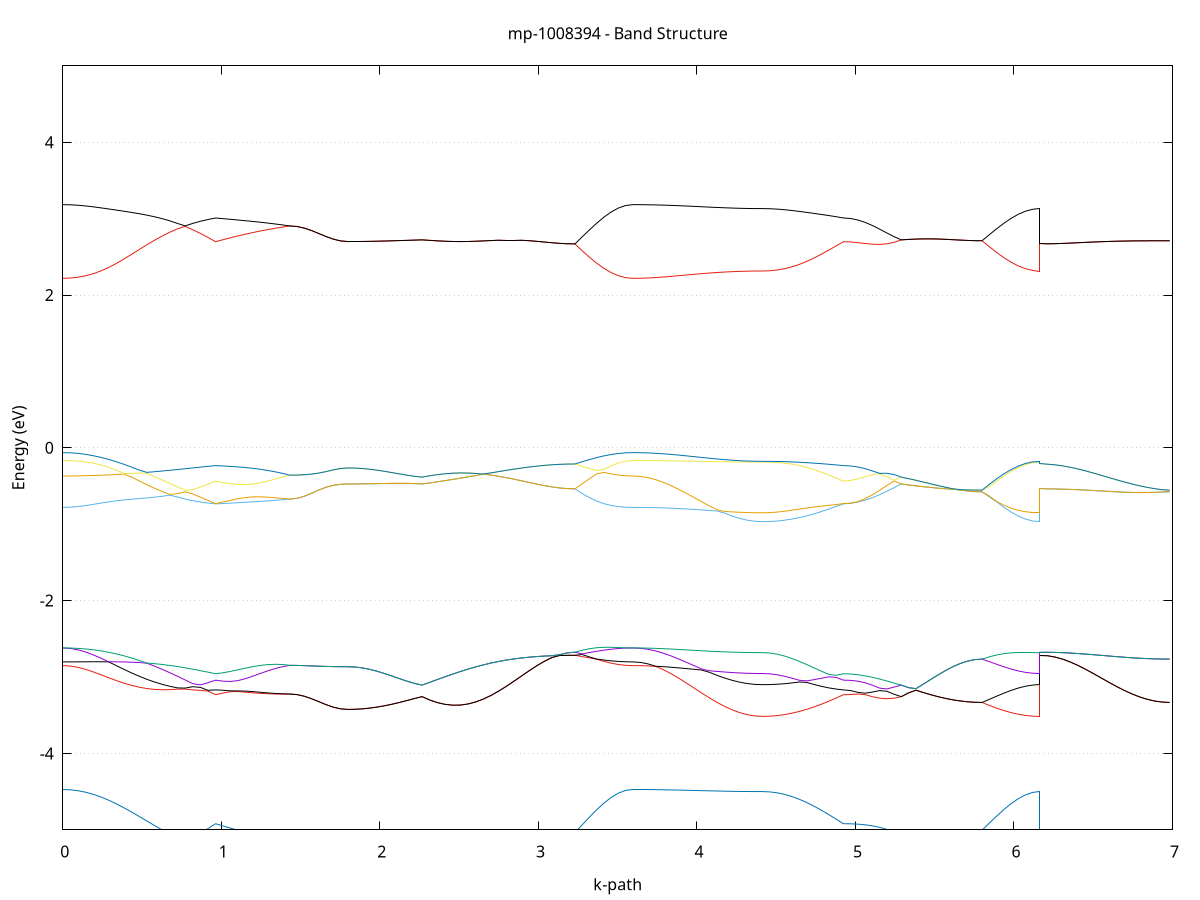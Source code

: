 set title 'mp-1008394 - Band Structure'
set xlabel 'k-path'
set ylabel 'Energy (eV)'
set grid y
set yrange [-5:5]
set terminal png size 800,600
set output 'mp-1008394_bands_gnuplot.png'
plot '-' using 1:2 with lines notitle, '-' using 1:2 with lines notitle, '-' using 1:2 with lines notitle, '-' using 1:2 with lines notitle, '-' using 1:2 with lines notitle, '-' using 1:2 with lines notitle, '-' using 1:2 with lines notitle, '-' using 1:2 with lines notitle, '-' using 1:2 with lines notitle, '-' using 1:2 with lines notitle, '-' using 1:2 with lines notitle, '-' using 1:2 with lines notitle, '-' using 1:2 with lines notitle, '-' using 1:2 with lines notitle, '-' using 1:2 with lines notitle, '-' using 1:2 with lines notitle, '-' using 1:2 with lines notitle, '-' using 1:2 with lines notitle, '-' using 1:2 with lines notitle, '-' using 1:2 with lines notitle, '-' using 1:2 with lines notitle, '-' using 1:2 with lines notitle, '-' using 1:2 with lines notitle, '-' using 1:2 with lines notitle, '-' using 1:2 with lines notitle, '-' using 1:2 with lines notitle, '-' using 1:2 with lines notitle, '-' using 1:2 with lines notitle, '-' using 1:2 with lines notitle, '-' using 1:2 with lines notitle, '-' using 1:2 with lines notitle, '-' using 1:2 with lines notitle, '-' using 1:2 with lines notitle, '-' using 1:2 with lines notitle, '-' using 1:2 with lines notitle, '-' using 1:2 with lines notitle, '-' using 1:2 with lines notitle, '-' using 1:2 with lines notitle, '-' using 1:2 with lines notitle, '-' using 1:2 with lines notitle, '-' using 1:2 with lines notitle, '-' using 1:2 with lines notitle, '-' using 1:2 with lines notitle, '-' using 1:2 with lines notitle, '-' using 1:2 with lines notitle, '-' using 1:2 with lines notitle, '-' using 1:2 with lines notitle, '-' using 1:2 with lines notitle
0.000000 -16.641985
0.048216 -16.640985
0.096431 -16.637885
0.144647 -16.632685
0.192863 -16.625685
0.241079 -16.616985
0.289294 -16.606685
0.337510 -16.595085
0.385726 -16.582385
0.433941 -16.568885
0.482157 -16.554885
0.530373 -16.540585
0.578589 -16.526385
0.626804 -16.512485
0.675020 -16.499085
0.723236 -16.486485
0.771452 -16.480885
0.819667 -16.489385
0.867883 -16.498685
0.916099 -16.508485
0.964314 -16.518685
0.964314 -16.518685
1.011150 -16.513985
1.057986 -16.509685
1.104822 -16.505585
1.151658 -16.501685
1.198494 -16.497885
1.245330 -16.494285
1.292166 -16.490585
1.339002 -16.486885
1.385838 -16.483085
1.432674 -16.479185
1.432674 -16.479185
1.478329 -16.479185
1.523984 -16.479185
1.569638 -16.479185
1.615293 -16.479185
1.660947 -16.479185
1.706602 -16.479085
1.752257 -16.479085
1.797911 -16.479085
1.797911 -16.479085
1.844747 -16.479085
1.891583 -16.478885
1.938419 -16.478685
1.985255 -16.478485
2.032091 -16.478185
2.078927 -16.478085
2.125763 -16.478085
2.172599 -16.478285
2.219435 -16.478785
2.266271 -16.479585
2.266271 -16.479585
2.314487 -16.477785
2.362703 -16.476785
2.410918 -16.476785
2.459134 -16.477785
2.507350 -16.479885
2.555566 -16.482985
2.603781 -16.487085
2.651997 -16.492085
2.700213 -16.497885
2.748428 -16.504085
2.796644 -16.510785
2.844860 -16.517485
2.893076 -16.524185
2.941291 -16.530485
2.989507 -16.536185
3.037723 -16.541285
3.085939 -16.545285
3.134154 -16.548385
3.182370 -16.550185
3.230586 -16.550785
3.230586 -16.550785
3.276240 -16.569285
3.321895 -16.586685
3.367549 -16.602485
3.413204 -16.616085
3.458859 -16.627185
3.504513 -16.635385
3.550168 -16.640285
3.595822 -16.641985
3.595822 -16.641985
3.643988 -16.641585
3.692154 -16.640285
3.740319 -16.638285
3.788485 -16.635485
3.836650 -16.632085
3.884816 -16.628185
3.932982 -16.623885
3.981147 -16.619285
4.029313 -16.614585
4.077478 -16.610085
4.125644 -16.605685
4.173809 -16.601685
4.221975 -16.598285
4.270141 -16.595485
4.318306 -16.593385
4.366472 -16.592085
4.414637 -16.591685
4.414637 -16.591685
4.460943 -16.590885
4.507248 -16.588585
4.553553 -16.584785
4.599858 -16.579685
4.646163 -16.573285
4.692468 -16.565785
4.738773 -16.557385
4.785079 -16.548285
4.831384 -16.538685
4.877689 -16.528685
4.923994 -16.518685
4.923994 -16.518685
4.969649 -16.517985
5.015303 -16.515785
5.060958 -16.512185
5.106612 -16.507385
5.152267 -16.501485
5.197922 -16.494785
5.243576 -16.487385
5.289231 -16.479585
5.289231 -16.479585
5.335536 -16.482085
5.381841 -16.484985
5.428146 -16.488285
5.474451 -16.491685
5.520757 -16.495085
5.567062 -16.498285
5.613367 -16.501085
5.659672 -16.503485
5.705977 -16.505185
5.752282 -16.506285
5.798587 -16.506685
5.798587 -16.506685
5.844242 -16.523785
5.889897 -16.539985
5.935551 -16.554685
5.981206 -16.567485
6.026860 -16.577785
6.072515 -16.585385
6.118170 -16.590085
6.163824 -16.591685
6.163824 -16.550785
6.211990 -16.550485
6.260155 -16.549385
6.308321 -16.547585
6.356487 -16.545085
6.404652 -16.542085
6.452818 -16.538685
6.500983 -16.534885
6.549149 -16.530885
6.597314 -16.526785
6.645480 -16.522785
6.693646 -16.518985
6.741811 -16.515485
6.789977 -16.512485
6.838142 -16.509985
6.886308 -16.508185
6.934474 -16.507085
6.982639 -16.506685
e
0.000000 -16.450785
0.048216 -16.450585
0.096431 -16.450285
0.144647 -16.449785
0.192863 -16.449185
0.241079 -16.448585
0.289294 -16.448185
0.337510 -16.448085
0.385726 -16.448385
0.433941 -16.449185
0.482157 -16.450885
0.530373 -16.453285
0.578589 -16.456785
0.626804 -16.461185
0.675020 -16.466785
0.723236 -16.473285
0.771452 -16.474785
0.819667 -16.464085
0.867883 -16.454585
0.916099 -16.446185
0.964314 -16.439085
0.964314 -16.439085
1.011150 -16.442385
1.057986 -16.445985
1.104822 -16.449885
1.151658 -16.454085
1.198494 -16.458285
1.245330 -16.462585
1.292166 -16.466785
1.339002 -16.471085
1.385838 -16.475185
1.432674 -16.479185
1.432674 -16.479185
1.478329 -16.479185
1.523984 -16.479185
1.569638 -16.479185
1.615293 -16.479185
1.660947 -16.479185
1.706602 -16.479085
1.752257 -16.479085
1.797911 -16.479085
1.797911 -16.479085
1.844747 -16.479085
1.891583 -16.478885
1.938419 -16.478685
1.985255 -16.478485
2.032091 -16.478185
2.078927 -16.478085
2.125763 -16.478085
2.172599 -16.478285
2.219435 -16.478785
2.266271 -16.479585
2.266271 -16.479585
2.314487 -16.477785
2.362703 -16.476785
2.410918 -16.476785
2.459134 -16.477785
2.507350 -16.479885
2.555566 -16.482985
2.603781 -16.487085
2.651997 -16.492085
2.700213 -16.497885
2.748428 -16.504085
2.796644 -16.510785
2.844860 -16.517485
2.893076 -16.524185
2.941291 -16.530485
2.989507 -16.536185
3.037723 -16.541285
3.085939 -16.545285
3.134154 -16.548385
3.182370 -16.550185
3.230586 -16.550785
3.230586 -16.550785
3.276240 -16.532085
3.321895 -16.513685
3.367549 -16.496485
3.413204 -16.481085
3.458859 -16.468285
3.504513 -16.458685
3.550168 -16.452785
3.595822 -16.450785
3.595822 -16.450785
3.643988 -16.450385
3.692154 -16.449485
3.740319 -16.447985
3.788485 -16.445985
3.836650 -16.443485
3.884816 -16.440685
3.932982 -16.437485
3.981147 -16.434185
4.029313 -16.430785
4.077478 -16.427485
4.125644 -16.424285
4.173809 -16.421385
4.221975 -16.418885
4.270141 -16.416885
4.318306 -16.415385
4.366472 -16.414385
4.414637 -16.414085
4.414637 -16.414085
4.460943 -16.414185
4.507248 -16.414485
4.553553 -16.415085
4.599858 -16.415985
4.646163 -16.417285
4.692468 -16.419085
4.738773 -16.421485
4.785079 -16.424485
4.831384 -16.428385
4.877689 -16.433285
4.923994 -16.439085
4.923994 -16.439085
4.969649 -16.439885
5.015303 -16.442185
5.060958 -16.445985
5.106612 -16.451085
5.152267 -16.457285
5.197922 -16.464285
5.243576 -16.471785
5.289231 -16.479585
5.289231 -16.479585
5.335536 -16.482085
5.381841 -16.484985
5.428146 -16.488285
5.474451 -16.491685
5.520757 -16.495085
5.567062 -16.498285
5.613367 -16.501085
5.659672 -16.503485
5.705977 -16.505185
5.752282 -16.506285
5.798587 -16.506685
5.798587 -16.506685
5.844242 -16.489285
5.889897 -16.472285
5.935551 -16.456285
5.981206 -16.442085
6.026860 -16.430285
6.072515 -16.421485
6.118170 -16.415985
6.163824 -16.414085
6.163824 -16.550785
6.211990 -16.550485
6.260155 -16.549385
6.308321 -16.547585
6.356487 -16.545085
6.404652 -16.542085
6.452818 -16.538685
6.500983 -16.534885
6.549149 -16.530885
6.597314 -16.526785
6.645480 -16.522785
6.693646 -16.518985
6.741811 -16.515485
6.789977 -16.512485
6.838142 -16.509985
6.886308 -16.508185
6.934474 -16.507085
6.982639 -16.506685
e
0.000000 -12.735385
0.048216 -12.733885
0.096431 -12.729585
0.144647 -12.722385
0.192863 -12.712385
0.241079 -12.699685
0.289294 -12.684485
0.337510 -12.666885
0.385726 -12.646885
0.433941 -12.624885
0.482157 -12.600885
0.530373 -12.575285
0.578589 -12.548185
0.626804 -12.519785
0.675020 -12.490385
0.723236 -12.460385
0.771452 -12.446185
0.819667 -12.472485
0.867883 -12.497985
0.916099 -12.522485
0.964314 -12.545685
0.964314 -12.545685
1.011150 -12.535185
1.057986 -12.524685
1.104822 -12.514385
1.151658 -12.504085
1.198494 -12.493785
1.245330 -12.483385
1.292166 -12.472785
1.339002 -12.461985
1.385838 -12.450885
1.432674 -12.439485
1.432674 -12.439485
1.478329 -12.439485
1.523984 -12.439585
1.569638 -12.439785
1.615293 -12.439885
1.660947 -12.440085
1.706602 -12.440185
1.752257 -12.440285
1.797911 -12.440385
1.797911 -12.440385
1.844747 -12.440185
1.891583 -12.439685
1.938419 -12.438885
1.985255 -12.437785
2.032091 -12.436485
2.078927 -12.435085
2.125763 -12.433485
2.172599 -12.431985
2.219435 -12.430485
2.266271 -12.429085
2.266271 -12.429085
2.314487 -12.431785
2.362703 -12.434285
2.410918 -12.436685
2.459134 -12.438885
2.507350 -12.440785
2.555566 -12.442385
2.603781 -12.443785
2.651997 -12.444885
2.700213 -12.445685
2.748428 -12.446285
2.796644 -12.446785
2.844860 -12.447085
2.893076 -12.447285
2.941291 -12.447385
2.989507 -12.447485
3.037723 -12.447485
3.085939 -12.447585
3.134154 -12.447585
3.182370 -12.447585
3.230586 -12.447585
3.230586 -12.447585
3.276240 -12.504385
3.321895 -12.558685
3.367549 -12.608485
3.413204 -12.651885
3.458859 -12.687385
3.504513 -12.713685
3.550168 -12.729885
3.595822 -12.735385
3.595822 -12.735385
3.643988 -12.734885
3.692154 -12.733385
3.740319 -12.730985
3.788485 -12.727685
3.836650 -12.723685
3.884816 -12.719085
3.932982 -12.713985
3.981147 -12.708585
4.029313 -12.703085
4.077478 -12.697685
4.125644 -12.692585
4.173809 -12.687885
4.221975 -12.683785
4.270141 -12.680385
4.318306 -12.677985
4.366472 -12.676485
4.414637 -12.675885
4.414637 -12.675885
4.460943 -12.674785
4.507248 -12.671285
4.553553 -12.665485
4.599858 -12.657385
4.646163 -12.647185
4.692468 -12.634785
4.738773 -12.620485
4.785079 -12.604285
4.831384 -12.586285
4.877689 -12.566785
4.923994 -12.545685
4.923994 -12.545685
4.969649 -12.543485
5.015303 -12.536885
5.060958 -12.526285
5.106612 -12.511785
5.152267 -12.494185
5.197922 -12.473985
5.243576 -12.452085
5.289231 -12.429085
5.289231 -12.429085
5.335536 -12.426485
5.381841 -12.423885
5.428146 -12.421385
5.474451 -12.419085
5.520757 -12.416885
5.567062 -12.414985
5.613367 -12.413385
5.659672 -12.412185
5.705977 -12.411185
5.752282 -12.410685
5.798587 -12.410485
5.798587 -12.410485
5.844242 -12.462785
5.889897 -12.512885
5.935551 -12.558785
5.981206 -12.598785
6.026860 -12.631585
6.072515 -12.655885
6.118170 -12.670885
6.163824 -12.675885
6.163824 -12.447585
6.211990 -12.447285
6.260155 -12.446285
6.308321 -12.444785
6.356487 -12.442785
6.404652 -12.440285
6.452818 -12.437385
6.500983 -12.434185
6.549149 -12.430785
6.597314 -12.427385
6.645480 -12.423985
6.693646 -12.420785
6.741811 -12.417885
6.789977 -12.415385
6.838142 -12.413285
6.886308 -12.411685
6.934474 -12.410785
6.982639 -12.410485
e
0.000000 -12.148085
0.048216 -12.149585
0.096431 -12.154285
0.144647 -12.161985
0.192863 -12.172685
0.241079 -12.186185
0.289294 -12.202185
0.337510 -12.220585
0.385726 -12.241185
0.433941 -12.263585
0.482157 -12.287485
0.530373 -12.312685
0.578589 -12.338685
0.626804 -12.365385
0.675020 -12.392385
0.723236 -12.419485
0.771452 -12.429785
0.819667 -12.399185
0.867883 -12.368685
0.916099 -12.338685
0.964314 -12.309585
0.964314 -12.309585
1.011150 -12.323085
1.057986 -12.336785
1.104822 -12.350385
1.151658 -12.363885
1.198494 -12.377285
1.245330 -12.390385
1.292166 -12.403185
1.339002 -12.415585
1.385838 -12.427685
1.432674 -12.439485
1.432674 -12.439485
1.478329 -12.439485
1.523984 -12.439585
1.569638 -12.439785
1.615293 -12.439885
1.660947 -12.440085
1.706602 -12.440185
1.752257 -12.440285
1.797911 -12.440385
1.797911 -12.440385
1.844747 -12.440185
1.891583 -12.439685
1.938419 -12.438885
1.985255 -12.437785
2.032091 -12.436485
2.078927 -12.435085
2.125763 -12.433485
2.172599 -12.431985
2.219435 -12.430485
2.266271 -12.429085
2.266271 -12.429085
2.314487 -12.431785
2.362703 -12.434285
2.410918 -12.436685
2.459134 -12.438885
2.507350 -12.440785
2.555566 -12.442385
2.603781 -12.443785
2.651997 -12.444885
2.700213 -12.445685
2.748428 -12.446285
2.796644 -12.446785
2.844860 -12.447085
2.893076 -12.447285
2.941291 -12.447385
2.989507 -12.447485
3.037723 -12.447485
3.085939 -12.447585
3.134154 -12.447585
3.182370 -12.447585
3.230586 -12.447585
3.230586 -12.447585
3.276240 -12.390285
3.321895 -12.334685
3.367549 -12.283085
3.413204 -12.237385
3.458859 -12.199685
3.504513 -12.171385
3.550168 -12.153985
3.595822 -12.148085
3.595822 -12.148085
3.643988 -12.147885
3.692154 -12.147585
3.740319 -12.147085
3.788485 -12.146385
3.836650 -12.145585
3.884816 -12.144585
3.932982 -12.143485
3.981147 -12.142385
4.029313 -12.141185
4.077478 -12.140085
4.125644 -12.138985
4.173809 -12.137985
4.221975 -12.137085
4.270141 -12.136385
4.318306 -12.135885
4.366472 -12.135585
4.414637 -12.135485
4.414637 -12.135485
4.460943 -12.137085
4.507248 -12.142085
4.553553 -12.150185
4.599858 -12.161385
4.646163 -12.175485
4.692468 -12.192385
4.738773 -12.211885
4.785079 -12.233585
4.831384 -12.257285
4.877689 -12.282685
4.923994 -12.309585
4.923994 -12.309585
4.969649 -12.311885
5.015303 -12.318785
5.060958 -12.329985
5.106612 -12.344885
5.152267 -12.363085
5.197922 -12.383685
5.243576 -12.405985
5.289231 -12.429085
5.289231 -12.429085
5.335536 -12.426485
5.381841 -12.423885
5.428146 -12.421385
5.474451 -12.419085
5.520757 -12.416885
5.567062 -12.414985
5.613367 -12.413385
5.659672 -12.412185
5.705977 -12.411185
5.752282 -12.410685
5.798587 -12.410485
5.798587 -12.410485
5.844242 -12.357785
5.889897 -12.306685
5.935551 -12.259285
5.981206 -12.217385
6.026860 -12.182785
6.072515 -12.156885
6.118170 -12.140885
6.163824 -12.135485
6.163824 -12.447585
6.211990 -12.447285
6.260155 -12.446285
6.308321 -12.444785
6.356487 -12.442785
6.404652 -12.440285
6.452818 -12.437385
6.500983 -12.434185
6.549149 -12.430785
6.597314 -12.427385
6.645480 -12.423985
6.693646 -12.420785
6.741811 -12.417885
6.789977 -12.415385
6.838142 -12.413285
6.886308 -12.411685
6.934474 -12.410785
6.982639 -12.410485
e
0.000000 -5.534285
0.048216 -5.533085
0.096431 -5.529485
0.144647 -5.523485
0.192863 -5.515085
0.241079 -5.504085
0.289294 -5.490485
0.337510 -5.473985
0.385726 -5.454385
0.433941 -5.431585
0.482157 -5.405185
0.530373 -5.374985
0.578589 -5.340685
0.626804 -5.301985
0.675020 -5.258785
0.723236 -5.211185
0.771452 -5.159285
0.819667 -5.202885
0.867883 -5.242885
0.916099 -5.278585
0.964314 -5.310185
0.964314 -5.310185
1.011150 -5.296385
1.057986 -5.282685
1.104822 -5.269185
1.151658 -5.255585
1.198494 -5.241685
1.245330 -5.227485
1.292166 -5.212685
1.339002 -5.197185
1.385838 -5.180785
1.432674 -5.163285
1.432674 -5.163285
1.478329 -5.160485
1.523984 -5.152685
1.569638 -5.140685
1.615293 -5.126085
1.660947 -5.111185
1.706602 -5.098085
1.752257 -5.089085
1.797911 -5.085885
1.797911 -5.085885
1.844747 -5.085685
1.891583 -5.084985
1.938419 -5.083685
1.985255 -5.082085
2.032091 -5.080085
2.078927 -5.077785
2.125763 -5.075185
2.172599 -5.072485
2.219435 -5.069685
2.266271 -5.066885
2.266271 -5.066885
2.314487 -5.072385
2.362703 -5.076985
2.410918 -5.080785
2.459134 -5.083785
2.507350 -5.085985
2.555566 -5.087385
2.603781 -5.087785
2.651997 -5.087185
2.700213 -5.085485
2.748428 -5.082585
2.796644 -5.078585
2.844860 -5.073585
2.893076 -5.067785
2.941291 -5.061685
2.989507 -5.055485
3.037723 -5.049685
3.085939 -5.044685
3.134154 -5.040785
3.182370 -5.038285
3.230586 -5.037485
3.230586 -5.037485
3.276240 -5.137385
3.321895 -5.231785
3.367549 -5.317585
3.413204 -5.391985
3.458859 -5.452585
3.504513 -5.497485
3.550168 -5.524985
3.595822 -5.534285
3.595822 -5.534285
3.643988 -5.533685
3.692154 -5.531785
3.740319 -5.528585
3.788485 -5.524385
3.836650 -5.519085
3.884816 -5.512885
3.932982 -5.505885
3.981147 -5.498485
4.029313 -5.490685
4.077478 -5.482885
4.125644 -5.475285
4.173809 -5.468185
4.221975 -5.461885
4.270141 -5.456585
4.318306 -5.452685
4.366472 -5.450185
4.414637 -5.449385
4.414637 -5.449385
4.460943 -5.448385
4.507248 -5.445285
4.553553 -5.440085
4.599858 -5.432785
4.646163 -5.423285
4.692468 -5.411385
4.738773 -5.396985
4.785079 -5.379885
4.831384 -5.359885
4.877689 -5.336785
4.923994 -5.310185
4.923994 -5.310185
4.969649 -5.305085
5.015303 -5.290085
5.060958 -5.265785
5.106612 -5.233685
5.152267 -5.195485
5.197922 -5.153185
5.243576 -5.109485
5.289231 -5.066885
5.289231 -5.066885
5.335536 -5.060885
5.381841 -5.054185
5.428146 -5.046885
5.474451 -5.039285
5.520757 -5.031685
5.567062 -5.024485
5.613367 -5.017885
5.659672 -5.012285
5.705977 -5.008085
5.752282 -5.005385
5.798587 -5.004485
5.798587 -5.004485
5.844242 -5.093985
5.889897 -5.178585
5.935551 -5.255385
5.981206 -5.321985
6.026860 -5.376285
6.072515 -5.416385
6.118170 -5.441085
6.163824 -5.449385
6.163824 -5.037485
6.211990 -5.037285
6.260155 -5.036585
6.308321 -5.035385
6.356487 -5.033885
6.404652 -5.031885
6.452818 -5.029585
6.500983 -5.026985
6.549149 -5.024085
6.597314 -5.021085
6.645480 -5.018085
6.693646 -5.015085
6.741811 -5.012185
6.789977 -5.009585
6.838142 -5.007485
6.886308 -5.005885
6.934474 -5.004885
6.982639 -5.004485
e
0.000000 -4.472685
0.048216 -4.476785
0.096431 -4.488785
0.144647 -4.508685
0.192863 -4.536285
0.241079 -4.570985
0.289294 -4.612485
0.337510 -4.659785
0.385726 -4.711985
0.433941 -4.767885
0.482157 -4.826285
0.530373 -4.885585
0.578589 -4.944785
0.626804 -5.002485
0.675020 -5.057885
0.723236 -5.110085
0.771452 -5.158485
0.819667 -5.103585
0.867883 -5.044685
0.916099 -4.983285
0.964314 -4.920585
0.964314 -4.920585
1.011150 -4.949985
1.057986 -4.978385
1.104822 -5.005885
1.151658 -5.032185
1.198494 -5.057285
1.245330 -5.081085
1.292166 -5.103585
1.339002 -5.124785
1.385838 -5.144585
1.432674 -5.163285
1.432674 -5.163285
1.478329 -5.160485
1.523984 -5.152685
1.569638 -5.140685
1.615293 -5.126085
1.660947 -5.111185
1.706602 -5.098085
1.752257 -5.089085
1.797911 -5.085885
1.797911 -5.085885
1.844747 -5.085685
1.891583 -5.084985
1.938419 -5.083685
1.985255 -5.082085
2.032091 -5.080085
2.078927 -5.077785
2.125763 -5.075185
2.172599 -5.072485
2.219435 -5.069685
2.266271 -5.066885
2.266271 -5.066885
2.314487 -5.072385
2.362703 -5.076985
2.410918 -5.080785
2.459134 -5.083785
2.507350 -5.085985
2.555566 -5.087385
2.603781 -5.087785
2.651997 -5.087185
2.700213 -5.085485
2.748428 -5.082585
2.796644 -5.078585
2.844860 -5.073585
2.893076 -5.067785
2.941291 -5.061685
2.989507 -5.055485
3.037723 -5.049685
3.085939 -5.044685
3.134154 -5.040785
3.182370 -5.038285
3.230586 -5.037485
3.230586 -5.037485
3.276240 -4.935285
3.321895 -4.834285
3.367549 -4.738185
3.413204 -4.651185
3.458859 -4.577285
3.504513 -4.520585
3.550168 -4.484985
3.595822 -4.472685
3.595822 -4.472685
3.643988 -4.472985
3.692154 -4.473685
3.740319 -4.474785
3.788485 -4.476285
3.836650 -4.478185
3.884816 -4.480385
3.932982 -4.482685
3.981147 -4.485185
4.029313 -4.487785
4.077478 -4.490185
4.125644 -4.492585
4.173809 -4.494685
4.221975 -4.496585
4.270141 -4.498085
4.318306 -4.499185
4.366472 -4.499885
4.414637 -4.500085
4.414637 -4.500085
4.460943 -4.504285
4.507248 -4.516585
4.553553 -4.537085
4.599858 -4.565285
4.646163 -4.600785
4.692468 -4.643085
4.738773 -4.691285
4.785079 -4.744385
4.831384 -4.801085
4.877689 -4.860285
4.923994 -4.920585
4.923994 -4.920585
4.969649 -4.921985
5.015303 -4.926385
5.060958 -4.934685
5.106612 -4.948185
5.152267 -4.967885
5.197922 -4.994485
5.243576 -5.027885
5.289231 -5.066885
5.289231 -5.066885
5.335536 -5.060885
5.381841 -5.054185
5.428146 -5.046885
5.474451 -5.039285
5.520757 -5.031685
5.567062 -5.024485
5.613367 -5.017885
5.659672 -5.012285
5.705977 -5.008085
5.752282 -5.005385
5.798587 -5.004485
5.798587 -5.004485
5.844242 -4.912985
5.889897 -4.822585
5.935551 -4.736685
5.981206 -4.658985
6.026860 -4.593085
6.072515 -4.542685
6.118170 -4.510985
6.163824 -4.500085
6.163824 -5.037485
6.211990 -5.037285
6.260155 -5.036585
6.308321 -5.035385
6.356487 -5.033885
6.404652 -5.031885
6.452818 -5.029585
6.500983 -5.026985
6.549149 -5.024085
6.597314 -5.021085
6.645480 -5.018085
6.693646 -5.015085
6.741811 -5.012185
6.789977 -5.009585
6.838142 -5.007485
6.886308 -5.005885
6.934474 -5.004885
6.982639 -5.004485
e
0.000000 -2.851085
0.048216 -2.856985
0.096431 -2.873985
0.144647 -2.900385
0.192863 -2.933685
0.241079 -2.970985
0.289294 -3.009585
0.337510 -3.046885
0.385726 -3.080885
0.433941 -3.110085
0.482157 -3.133685
0.530373 -3.151185
0.578589 -3.162285
0.626804 -3.167085
0.675020 -3.165785
0.723236 -3.158585
0.771452 -3.158185
0.819667 -3.168785
0.867883 -3.174185
0.916099 -3.184785
0.964314 -3.232185
0.964314 -3.232185
1.011150 -3.210085
1.057986 -3.191685
1.104822 -3.190085
1.151658 -3.198885
1.198494 -3.206985
1.245330 -3.213885
1.292166 -3.219185
1.339002 -3.222585
1.385838 -3.223885
1.432674 -3.223085
1.432674 -3.223085
1.478329 -3.230685
1.523984 -3.252285
1.569638 -3.284885
1.615293 -3.323485
1.660947 -3.362185
1.706602 -3.394985
1.752257 -3.416885
1.797911 -3.424685
1.797911 -3.424685
1.844747 -3.422585
1.891583 -3.416585
1.938419 -3.406585
1.985255 -3.392885
2.032091 -3.375685
2.078927 -3.355385
2.125763 -3.332385
2.172599 -3.307385
2.219435 -3.281585
2.266271 -3.257185
2.266271 -3.257185
2.314487 -3.300985
2.362703 -3.334985
2.410918 -3.357985
2.459134 -3.368985
2.507350 -3.367485
2.555566 -3.353485
2.603781 -3.327285
2.651997 -3.289885
2.700213 -3.242385
2.748428 -3.186385
2.796644 -3.123685
2.844860 -3.056585
2.893076 -2.987485
2.941291 -2.918885
2.989507 -2.853685
3.037723 -2.794785
3.085939 -2.745085
3.134154 -2.718285
3.182370 -2.716485
3.230586 -2.715885
3.230586 -2.715885
3.276240 -2.733385
3.321895 -2.749985
3.367549 -2.767585
3.413204 -2.795385
3.458859 -2.818785
3.504513 -2.836485
3.550168 -2.847385
3.595822 -2.851085
3.595822 -2.851085
3.643988 -2.851985
3.692154 -2.854685
3.740319 -2.861185
3.788485 -2.904185
3.836650 -2.956085
3.884816 -3.014785
3.932982 -3.077985
3.981147 -3.143385
4.029313 -3.208685
4.077478 -3.271885
4.125644 -3.330785
4.173809 -3.383885
4.221975 -3.429485
4.270141 -3.466385
4.318306 -3.493485
4.366472 -3.509985
4.414637 -3.515585
4.414637 -3.515585
4.460943 -3.512985
4.507248 -3.504985
4.553553 -3.491885
4.599858 -3.473685
4.646163 -3.450785
4.692468 -3.423285
4.738773 -3.391685
4.785079 -3.356185
4.831384 -3.317485
4.877689 -3.275985
4.923994 -3.232185
4.923994 -3.232185
4.969649 -3.229885
5.015303 -3.223085
5.060958 -3.230385
5.106612 -3.257685
5.152267 -3.277085
5.197922 -3.284185
5.243576 -3.277485
5.289231 -3.257185
5.289231 -3.257185
5.335536 -3.207585
5.381841 -3.172585
5.428146 -3.203285
5.474451 -3.231785
5.520757 -3.257385
5.567062 -3.279685
5.613367 -3.298585
5.659672 -3.313485
5.705977 -3.324285
5.752282 -3.330885
5.798587 -3.333085
5.798587 -3.333085
5.844242 -3.371685
5.889897 -3.407285
5.935551 -3.438985
5.981206 -3.465785
6.026860 -3.487285
6.072515 -3.502885
6.118170 -3.512385
6.163824 -3.515585
6.163824 -2.715885
6.211990 -2.721885
6.260155 -2.739485
6.308321 -2.767585
6.356487 -2.804785
6.404652 -2.849585
6.452818 -2.900285
6.500983 -2.954885
6.549149 -3.011385
6.597314 -3.067785
6.645480 -3.122385
6.693646 -3.173385
6.741811 -3.219285
6.789977 -3.258785
6.838142 -3.290585
6.886308 -3.313985
6.934474 -3.328285
6.982639 -3.333085
e
0.000000 -2.802285
0.048216 -2.802185
0.096431 -2.801785
0.144647 -2.801285
0.192863 -2.800685
0.241079 -2.800385
0.289294 -2.802085
0.337510 -2.851185
0.385726 -2.899885
0.433941 -2.946685
0.482157 -2.990385
0.530373 -3.030085
0.578589 -3.065385
0.626804 -3.095885
0.675020 -3.121585
0.723236 -3.142385
0.771452 -3.145585
0.819667 -3.127185
0.867883 -3.136185
0.916099 -3.174185
0.964314 -3.168585
0.964314 -3.168585
1.011150 -3.173885
1.057986 -3.181485
1.104822 -3.182985
1.151658 -3.184385
1.198494 -3.191285
1.245330 -3.199885
1.292166 -3.208085
1.339002 -3.214985
1.385838 -3.220085
1.432674 -3.223085
1.432674 -3.223085
1.478329 -3.230685
1.523984 -3.252285
1.569638 -3.284885
1.615293 -3.323485
1.660947 -3.362185
1.706602 -3.394985
1.752257 -3.416885
1.797911 -3.424685
1.797911 -3.424685
1.844747 -3.422585
1.891583 -3.416585
1.938419 -3.406585
1.985255 -3.392885
2.032091 -3.375685
2.078927 -3.355385
2.125763 -3.332385
2.172599 -3.307385
2.219435 -3.281585
2.266271 -3.257185
2.266271 -3.257185
2.314487 -3.300985
2.362703 -3.334985
2.410918 -3.357985
2.459134 -3.368985
2.507350 -3.367485
2.555566 -3.353485
2.603781 -3.327285
2.651997 -3.289885
2.700213 -3.242385
2.748428 -3.186385
2.796644 -3.123685
2.844860 -3.056585
2.893076 -2.987485
2.941291 -2.918885
2.989507 -2.853685
3.037723 -2.794785
3.085939 -2.745085
3.134154 -2.718285
3.182370 -2.716485
3.230586 -2.715885
3.230586 -2.715885
3.276240 -2.705485
3.321895 -2.736885
3.367549 -2.764985
3.413204 -2.777885
3.458859 -2.788385
3.504513 -2.796085
3.550168 -2.800785
3.595822 -2.802285
3.595822 -2.802285
3.643988 -2.809085
3.692154 -2.828985
3.740319 -2.859085
3.788485 -2.864985
3.836650 -2.872285
3.884816 -2.880585
3.932982 -2.889585
3.981147 -2.899085
4.029313 -2.908585
4.077478 -2.937585
4.125644 -2.977185
4.173809 -3.012785
4.221975 -3.043185
4.270141 -3.067785
4.318306 -3.085885
4.366472 -3.096885
4.414637 -3.100585
4.414637 -3.100585
4.460943 -3.099085
4.507248 -3.094685
4.553553 -3.087485
4.599858 -3.077685
4.646163 -3.065385
4.692468 -3.070985
4.738773 -3.097885
4.785079 -3.122085
4.831384 -3.142285
4.877689 -3.157985
4.923994 -3.168585
4.923994 -3.168585
4.969649 -3.177685
5.015303 -3.201085
5.060958 -3.212085
5.106612 -3.196985
5.152267 -3.178185
5.197922 -3.186685
5.243576 -3.225685
5.289231 -3.257185
5.289231 -3.257185
5.335536 -3.207585
5.381841 -3.172585
5.428146 -3.203285
5.474451 -3.231785
5.520757 -3.257385
5.567062 -3.279685
5.613367 -3.298585
5.659672 -3.313485
5.705977 -3.324285
5.752282 -3.330885
5.798587 -3.333085
5.798587 -3.333085
5.844242 -3.292685
5.889897 -3.251885
5.935551 -3.212385
5.981206 -3.176085
6.026860 -3.144885
6.072515 -3.120885
6.118170 -3.105785
6.163824 -3.100585
6.163824 -2.715885
6.211990 -2.721885
6.260155 -2.739485
6.308321 -2.767585
6.356487 -2.804785
6.404652 -2.849585
6.452818 -2.900285
6.500983 -2.954885
6.549149 -3.011385
6.597314 -3.067785
6.645480 -3.122385
6.693646 -3.173385
6.741811 -3.219285
6.789977 -3.258785
6.838142 -3.290585
6.886308 -3.313985
6.934474 -3.328285
6.982639 -3.333085
e
0.000000 -2.619885
0.048216 -2.626085
0.096431 -2.644385
0.144647 -2.673285
0.192863 -2.710785
0.241079 -2.754485
0.289294 -2.800485
0.337510 -2.801385
0.385726 -2.803185
0.433941 -2.806285
0.482157 -2.810885
0.530373 -2.818985
0.578589 -2.857885
0.626804 -2.899685
0.675020 -2.943985
0.723236 -2.990385
0.771452 -3.038385
0.819667 -3.087185
0.867883 -3.103485
0.916099 -3.074685
0.964314 -3.041285
0.964314 -3.041285
1.011150 -3.054785
1.057986 -3.058285
1.104822 -3.047085
1.151658 -3.022085
1.198494 -2.989285
1.245330 -2.954085
1.292166 -2.920185
1.339002 -2.889985
1.385838 -2.865285
1.432674 -2.847285
1.432674 -2.847285
1.478329 -2.848485
1.523984 -2.851385
1.569638 -2.855085
1.615293 -2.858685
1.660947 -2.861685
1.706602 -2.863885
1.752257 -2.865085
1.797911 -2.865485
1.797911 -2.865485
1.844747 -2.869585
1.891583 -2.881685
1.938419 -2.900985
1.985255 -2.926385
2.032091 -2.956385
2.078927 -2.989185
2.125763 -3.022885
2.172599 -3.055385
2.219435 -3.084085
2.266271 -3.105885
2.266271 -3.105885
2.314487 -3.069785
2.362703 -3.033385
2.410918 -2.997385
2.459134 -2.962385
2.507350 -2.928885
2.555566 -2.897285
2.603781 -2.868185
2.651997 -2.841585
2.700213 -2.817885
2.748428 -2.796985
2.796644 -2.778985
2.844860 -2.763685
2.893076 -2.750985
2.941291 -2.740685
2.989507 -2.732485
3.037723 -2.726085
3.085939 -2.721485
3.134154 -2.707385
3.182370 -2.683685
3.230586 -2.675685
3.230586 -2.675685
3.276240 -2.697885
3.321895 -2.680285
3.367549 -2.663685
3.413204 -2.648785
3.458859 -2.636485
3.504513 -2.627085
3.550168 -2.621285
3.595822 -2.619885
3.595822 -2.619885
3.643988 -2.623985
3.692154 -2.637485
3.740319 -2.659385
3.788485 -2.688585
3.836650 -2.723885
3.884816 -2.763785
3.932982 -2.806585
3.981147 -2.850885
4.029313 -2.894985
4.077478 -2.917985
4.125644 -2.926785
4.173809 -2.934685
4.221975 -2.941585
4.270141 -2.947185
4.318306 -2.951285
4.366472 -2.953785
4.414637 -2.954685
4.414637 -2.954685
4.460943 -2.958985
4.507248 -2.971485
4.553553 -2.990985
4.599858 -3.015485
4.646163 -3.042885
4.692468 -3.050885
4.738773 -3.034585
4.785079 -3.016685
4.831384 -2.997585
4.877689 -3.005085
4.923994 -3.041285
4.923994 -3.041285
4.969649 -3.043985
5.015303 -3.054385
5.060958 -3.075285
5.106612 -3.106585
5.152267 -3.145285
5.197922 -3.156385
5.243576 -3.131985
5.289231 -3.105885
5.289231 -3.105885
5.335536 -3.139885
5.381841 -3.152285
5.428146 -3.093385
5.474451 -3.032985
5.520757 -2.973485
5.567062 -2.917185
5.613367 -2.866785
5.659672 -2.824485
5.705977 -2.792585
5.752282 -2.772585
5.798587 -2.765885
5.798587 -2.765885
5.844242 -2.798885
5.889897 -2.832985
5.935551 -2.865985
5.981206 -2.895685
6.026860 -2.920585
6.072515 -2.939185
6.118170 -2.950785
6.163824 -2.954685
6.163824 -2.675685
6.211990 -2.676185
6.260155 -2.678085
6.308321 -2.681585
6.356487 -2.686585
6.404652 -2.692885
6.452818 -2.700185
6.500983 -2.708185
6.549149 -2.716485
6.597314 -2.724985
6.645480 -2.733285
6.693646 -2.741085
6.741811 -2.748185
6.789977 -2.754285
6.838142 -2.759185
6.886308 -2.762885
6.934474 -2.765085
6.982639 -2.765885
e
0.000000 -2.619385
0.048216 -2.620885
0.096431 -2.625485
0.144647 -2.633285
0.192863 -2.644285
0.241079 -2.658685
0.289294 -2.676385
0.337510 -2.697785
0.385726 -2.722685
0.433941 -2.751185
0.482157 -2.783385
0.530373 -2.817285
0.578589 -2.825585
0.626804 -2.835985
0.675020 -2.848485
0.723236 -2.862885
0.771452 -2.879285
0.819667 -2.897285
0.867883 -2.916585
0.916099 -2.936885
0.964314 -2.957685
0.964314 -2.957685
1.011150 -2.944585
1.057986 -2.926485
1.104822 -2.905585
1.151658 -2.884285
1.198494 -2.864685
1.245330 -2.848685
1.292166 -2.837985
1.339002 -2.833785
1.385838 -2.836785
1.432674 -2.847285
1.432674 -2.847285
1.478329 -2.848485
1.523984 -2.851385
1.569638 -2.855085
1.615293 -2.858685
1.660947 -2.861685
1.706602 -2.863885
1.752257 -2.865085
1.797911 -2.865485
1.797911 -2.865485
1.844747 -2.869585
1.891583 -2.881685
1.938419 -2.900985
1.985255 -2.926385
2.032091 -2.956385
2.078927 -2.989185
2.125763 -3.022885
2.172599 -3.055385
2.219435 -3.084085
2.266271 -3.105885
2.266271 -3.105885
2.314487 -3.069785
2.362703 -3.033385
2.410918 -2.997385
2.459134 -2.962385
2.507350 -2.928885
2.555566 -2.897285
2.603781 -2.868185
2.651997 -2.841585
2.700213 -2.817885
2.748428 -2.796985
2.796644 -2.778985
2.844860 -2.763685
2.893076 -2.750985
2.941291 -2.740685
2.989507 -2.732485
3.037723 -2.726085
3.085939 -2.721485
3.134154 -2.707385
3.182370 -2.683685
3.230586 -2.675685
3.230586 -2.675685
3.276240 -2.649785
3.321895 -2.629785
3.367549 -2.616885
3.413204 -2.611285
3.458859 -2.611385
3.504513 -2.614685
3.550168 -2.618385
3.595822 -2.619385
3.595822 -2.619385
3.643988 -2.620485
3.692154 -2.622285
3.740319 -2.625285
3.788485 -2.629285
3.836650 -2.633985
3.884816 -2.639385
3.932982 -2.645085
3.981147 -2.650885
4.029313 -2.656585
4.077478 -2.661985
4.125644 -2.666885
4.173809 -2.671085
4.221975 -2.674685
4.270141 -2.677485
4.318306 -2.679485
4.366472 -2.680685
4.414637 -2.681185
4.414637 -2.681185
4.460943 -2.686385
4.507248 -2.701785
4.553553 -2.726185
4.599858 -2.758185
4.646163 -2.795885
4.692468 -2.837285
4.738773 -2.880385
4.785079 -2.923685
4.831384 -2.965585
4.877689 -2.977785
4.923994 -2.957685
4.923994 -2.957685
4.969649 -2.960885
5.015303 -2.969985
5.060958 -2.984685
5.106612 -3.004085
5.152267 -3.026985
5.197922 -3.052385
5.243576 -3.079085
5.289231 -3.105885
5.289231 -3.105885
5.335536 -3.139885
5.381841 -3.152285
5.428146 -3.093385
5.474451 -3.032985
5.520757 -2.973485
5.567062 -2.917185
5.613367 -2.866785
5.659672 -2.824485
5.705977 -2.792585
5.752282 -2.772585
5.798587 -2.765885
5.798587 -2.765885
5.844242 -2.736185
5.889897 -2.712085
5.935551 -2.694685
5.981206 -2.684285
6.026860 -2.679885
6.072515 -2.679385
6.118170 -2.680485
6.163824 -2.681185
6.163824 -2.675685
6.211990 -2.676185
6.260155 -2.678085
6.308321 -2.681585
6.356487 -2.686585
6.404652 -2.692885
6.452818 -2.700185
6.500983 -2.708185
6.549149 -2.716485
6.597314 -2.724985
6.645480 -2.733285
6.693646 -2.741085
6.741811 -2.748185
6.789977 -2.754285
6.838142 -2.759185
6.886308 -2.762885
6.934474 -2.765085
6.982639 -2.765885
e
0.000000 -0.780285
0.048216 -0.777185
0.096431 -0.768585
0.144647 -0.755585
0.192863 -0.739885
0.241079 -0.723485
0.289294 -0.707785
0.337510 -0.693885
0.385726 -0.682185
0.433941 -0.672385
0.482157 -0.663785
0.530373 -0.655485
0.578589 -0.646185
0.626804 -0.634585
0.675020 -0.619685
0.723236 -0.643285
0.771452 -0.670485
0.819667 -0.692285
0.867883 -0.709385
0.916099 -0.722785
0.964314 -0.733785
0.964314 -0.733785
1.011150 -0.728785
1.057986 -0.723585
1.104822 -0.718185
1.151658 -0.712685
1.198494 -0.706985
1.245330 -0.700885
1.292166 -0.694385
1.339002 -0.687285
1.385838 -0.679485
1.432674 -0.671085
1.432674 -0.671085
1.478329 -0.661185
1.523984 -0.633485
1.569638 -0.594085
1.615293 -0.551885
1.660947 -0.515685
1.706602 -0.490885
1.752257 -0.477385
1.797911 -0.473185
1.797911 -0.473185
1.844747 -0.472785
1.891583 -0.471885
1.938419 -0.470385
1.985255 -0.468685
2.032091 -0.466885
2.078927 -0.465485
2.125763 -0.464785
2.172599 -0.465585
2.219435 -0.468385
2.266271 -0.473585
2.266271 -0.473585
2.314487 -0.459585
2.362703 -0.444885
2.410918 -0.429585
2.459134 -0.413685
2.507350 -0.397185
2.555566 -0.380285
2.603781 -0.363085
2.651997 -0.345785
2.700213 -0.356485
2.748428 -0.371985
2.796644 -0.390085
2.844860 -0.410085
2.893076 -0.431485
2.941291 -0.453285
2.989507 -0.474685
3.037723 -0.494585
3.085939 -0.511785
3.134154 -0.525285
3.182370 -0.533885
3.230586 -0.536785
3.230586 -0.536785
3.276240 -0.598185
3.321895 -0.652185
3.367549 -0.696685
3.413204 -0.730685
3.458859 -0.754585
3.504513 -0.769685
3.550168 -0.777785
3.595822 -0.780285
3.595822 -0.780285
3.643988 -0.780585
3.692154 -0.781685
3.740319 -0.783585
3.788485 -0.786285
3.836650 -0.789985
3.884816 -0.794585
3.932982 -0.800085
3.981147 -0.806185
4.029313 -0.812885
4.077478 -0.819785
4.125644 -0.826685
4.173809 -0.853685
4.221975 -0.892585
4.270141 -0.924185
4.318306 -0.947485
4.366472 -0.961685
4.414637 -0.966485
4.414637 -0.966485
4.460943 -0.964285
4.507248 -0.957785
4.553553 -0.946985
4.599858 -0.932085
4.646163 -0.913085
4.692468 -0.890385
4.738773 -0.864185
4.785079 -0.834685
4.831384 -0.802185
4.877689 -0.767085
4.923994 -0.733785
4.923994 -0.733785
4.969649 -0.726385
5.015303 -0.709385
5.060958 -0.684985
5.106612 -0.652385
5.152267 -0.613285
5.197922 -0.569185
5.243576 -0.521985
5.289231 -0.473585
5.289231 -0.473585
5.335536 -0.486185
5.381841 -0.498085
5.428146 -0.508985
5.474451 -0.518985
5.520757 -0.527885
5.567062 -0.535685
5.613367 -0.542185
5.659672 -0.552285
5.705977 -0.565085
5.752282 -0.573185
5.798587 -0.575885
5.798587 -0.575885
5.844242 -0.641785
5.889897 -0.705785
5.935551 -0.776385
5.981206 -0.839685
6.026860 -0.892785
6.072515 -0.932885
6.118170 -0.957985
6.163824 -0.966485
6.163824 -0.536785
6.211990 -0.537285
6.260155 -0.538685
6.308321 -0.540985
6.356487 -0.544285
6.404652 -0.548385
6.452818 -0.553285
6.500983 -0.558785
6.549149 -0.564585
6.597314 -0.570385
6.645480 -0.575785
6.693646 -0.580385
6.741811 -0.583785
6.789977 -0.585485
6.838142 -0.585185
6.886308 -0.582785
6.934474 -0.578685
6.982639 -0.575885
e
0.000000 -0.368685
0.048216 -0.368285
0.096431 -0.366985
0.144647 -0.364985
0.192863 -0.362185
0.241079 -0.358585
0.289294 -0.354185
0.337510 -0.348985
0.385726 -0.343185
0.433941 -0.383785
0.482157 -0.432985
0.530373 -0.481985
0.578589 -0.528885
0.626804 -0.572085
0.675020 -0.610485
0.723236 -0.600485
0.771452 -0.576385
0.819667 -0.601985
0.867883 -0.645985
0.916099 -0.688685
0.964314 -0.729685
0.964314 -0.729685
1.011150 -0.709385
1.057986 -0.687485
1.104822 -0.666685
1.151658 -0.650485
1.198494 -0.641885
1.245330 -0.641085
1.292166 -0.645885
1.339002 -0.653585
1.385838 -0.662285
1.432674 -0.671085
1.432674 -0.671085
1.478329 -0.661185
1.523984 -0.633485
1.569638 -0.594085
1.615293 -0.551885
1.660947 -0.515685
1.706602 -0.490885
1.752257 -0.477385
1.797911 -0.473185
1.797911 -0.473185
1.844747 -0.472785
1.891583 -0.471885
1.938419 -0.470385
1.985255 -0.468685
2.032091 -0.466885
2.078927 -0.465485
2.125763 -0.464785
2.172599 -0.465585
2.219435 -0.468385
2.266271 -0.473585
2.266271 -0.473585
2.314487 -0.459585
2.362703 -0.444885
2.410918 -0.429585
2.459134 -0.413685
2.507350 -0.397185
2.555566 -0.380285
2.603781 -0.363085
2.651997 -0.345785
2.700213 -0.356485
2.748428 -0.371985
2.796644 -0.390085
2.844860 -0.410085
2.893076 -0.431485
2.941291 -0.453285
2.989507 -0.474685
3.037723 -0.494585
3.085939 -0.511785
3.134154 -0.525285
3.182370 -0.533885
3.230586 -0.536785
3.230586 -0.536785
3.276240 -0.470985
3.321895 -0.404385
3.367549 -0.340585
3.413204 -0.321485
3.458859 -0.341385
3.504513 -0.356285
3.550168 -0.365585
3.595822 -0.368685
3.595822 -0.368685
3.643988 -0.374185
3.692154 -0.390385
3.740319 -0.416685
3.788485 -0.451985
3.836650 -0.494685
3.884816 -0.543185
3.932982 -0.595685
3.981147 -0.650385
4.029313 -0.705185
4.077478 -0.758485
4.125644 -0.808485
4.173809 -0.833085
4.221975 -0.838885
4.270141 -0.843785
4.318306 -0.847385
4.366472 -0.849685
4.414637 -0.850385
4.414637 -0.850385
4.460943 -0.847885
4.507248 -0.840685
4.553553 -0.829685
4.599858 -0.816285
4.646163 -0.801885
4.692468 -0.787685
4.738773 -0.774485
4.785079 -0.762885
4.831384 -0.752585
4.877689 -0.743185
4.923994 -0.729685
4.923994 -0.729685
4.969649 -0.724585
5.015303 -0.703885
5.060958 -0.666385
5.106612 -0.615685
5.152267 -0.555985
5.197922 -0.492985
5.243576 -0.433485
5.289231 -0.473585
5.289231 -0.473585
5.335536 -0.486185
5.381841 -0.498085
5.428146 -0.508985
5.474451 -0.518985
5.520757 -0.527885
5.567062 -0.535685
5.613367 -0.542185
5.659672 -0.552285
5.705977 -0.565085
5.752282 -0.573185
5.798587 -0.575885
5.798587 -0.575885
5.844242 -0.630685
5.889897 -0.700685
5.935551 -0.750285
5.981206 -0.789285
6.026860 -0.817685
6.072515 -0.836485
6.118170 -0.847085
6.163824 -0.850385
6.163824 -0.536785
6.211990 -0.537285
6.260155 -0.538685
6.308321 -0.540985
6.356487 -0.544285
6.404652 -0.548385
6.452818 -0.553285
6.500983 -0.558785
6.549149 -0.564585
6.597314 -0.570385
6.645480 -0.575785
6.693646 -0.580385
6.741811 -0.583785
6.789977 -0.585485
6.838142 -0.585185
6.886308 -0.582785
6.934474 -0.578685
6.982639 -0.575885
e
0.000000 -0.167485
0.048216 -0.169185
0.096431 -0.174685
0.144647 -0.184885
0.192863 -0.201185
0.241079 -0.224585
0.289294 -0.255285
0.337510 -0.292985
0.385726 -0.336385
0.433941 -0.336485
0.482157 -0.329285
0.530373 -0.333385
0.578589 -0.376585
0.626804 -0.420985
0.675020 -0.466085
0.723236 -0.511585
0.771452 -0.556985
0.819667 -0.547385
0.867883 -0.513685
0.916099 -0.476085
0.964314 -0.435685
0.964314 -0.435685
1.011150 -0.454085
1.057986 -0.469385
1.104822 -0.479585
1.151658 -0.482185
1.198494 -0.474785
1.245330 -0.458085
1.292166 -0.435085
1.339002 -0.409185
1.385838 -0.382885
1.432674 -0.357685
1.432674 -0.357685
1.478329 -0.356385
1.523984 -0.352085
1.569638 -0.343985
1.615293 -0.330385
1.660947 -0.310985
1.706602 -0.288685
1.752257 -0.270585
1.797911 -0.263585
1.797911 -0.263585
1.844747 -0.265585
1.891583 -0.271385
1.938419 -0.280785
1.985255 -0.293385
2.032091 -0.308385
2.078927 -0.324985
2.125763 -0.342085
2.172599 -0.358485
2.219435 -0.372785
2.266271 -0.383785
2.266271 -0.383785
2.314487 -0.365785
2.362703 -0.350885
2.410918 -0.339685
2.459134 -0.332285
2.507350 -0.329085
2.555566 -0.329985
2.603781 -0.335085
2.651997 -0.343985
2.700213 -0.328485
2.748428 -0.311485
2.796644 -0.294985
2.844860 -0.279285
2.893076 -0.264685
2.941291 -0.251385
2.989507 -0.239685
3.037723 -0.229785
3.085939 -0.221885
3.134154 -0.216085
3.182370 -0.212585
3.230586 -0.211385
3.230586 -0.211385
3.276240 -0.241285
3.321895 -0.270385
3.367549 -0.297485
3.413204 -0.282885
3.458859 -0.234485
3.504513 -0.197985
3.550168 -0.175285
3.595822 -0.167485
3.595822 -0.167485
3.643988 -0.167585
3.692154 -0.167985
3.740319 -0.168485
3.788485 -0.169285
3.836650 -0.170385
3.884816 -0.171685
3.932982 -0.173285
3.981147 -0.174985
4.029313 -0.176785
4.077478 -0.178685
4.125644 -0.180485
4.173809 -0.182185
4.221975 -0.183685
4.270141 -0.184885
4.318306 -0.185785
4.366472 -0.186285
4.414637 -0.186485
4.414637 -0.186485
4.460943 -0.187885
4.507248 -0.192385
4.553553 -0.200585
4.599858 -0.213385
4.646163 -0.231485
4.692468 -0.255285
4.738773 -0.284585
4.785079 -0.318685
4.831384 -0.356185
4.877689 -0.395685
4.923994 -0.435685
4.923994 -0.435685
4.969649 -0.427585
5.015303 -0.406085
5.060958 -0.377885
5.106612 -0.351385
5.152267 -0.338485
5.197922 -0.380085
5.243576 -0.425685
5.289231 -0.383785
5.289231 -0.383785
5.335536 -0.403485
5.381841 -0.425085
5.428146 -0.447785
5.474451 -0.470985
5.520757 -0.493985
5.567062 -0.515785
5.613367 -0.535585
5.659672 -0.547385
5.705977 -0.551085
5.752282 -0.553385
5.798587 -0.554085
5.798587 -0.554085
5.844242 -0.505985
5.889897 -0.435585
5.935551 -0.368285
5.981206 -0.307685
6.026860 -0.256785
6.072515 -0.218485
6.118170 -0.194585
6.163824 -0.186485
6.163824 -0.211385
6.211990 -0.214285
6.260155 -0.222785
6.308321 -0.236485
6.356487 -0.254885
6.404652 -0.277185
6.452818 -0.302585
6.500983 -0.330185
6.549149 -0.359085
6.597314 -0.388485
6.645480 -0.417585
6.693646 -0.445485
6.741811 -0.471785
6.789977 -0.495685
6.838142 -0.516785
6.886308 -0.534585
6.934474 -0.548185
6.982639 -0.554085
e
0.000000 -0.062885
0.048216 -0.065485
0.096431 -0.073185
0.144647 -0.085885
0.192863 -0.103385
0.241079 -0.125485
0.289294 -0.151785
0.337510 -0.182085
0.385726 -0.215785
0.433941 -0.252585
0.482157 -0.291885
0.530373 -0.321285
0.578589 -0.312685
0.626804 -0.303485
0.675020 -0.293885
0.723236 -0.283885
0.771452 -0.273585
0.819667 -0.263185
0.867883 -0.252785
0.916099 -0.242585
0.964314 -0.232685
0.964314 -0.232685
1.011150 -0.237485
1.057986 -0.242985
1.104822 -0.249685
1.151658 -0.257885
1.198494 -0.268085
1.245330 -0.280585
1.292166 -0.295785
1.339002 -0.313685
1.385838 -0.334385
1.432674 -0.357685
1.432674 -0.357685
1.478329 -0.356385
1.523984 -0.352085
1.569638 -0.343985
1.615293 -0.330385
1.660947 -0.310985
1.706602 -0.288685
1.752257 -0.270585
1.797911 -0.263585
1.797911 -0.263585
1.844747 -0.265585
1.891583 -0.271385
1.938419 -0.280785
1.985255 -0.293385
2.032091 -0.308385
2.078927 -0.324985
2.125763 -0.342085
2.172599 -0.358485
2.219435 -0.372785
2.266271 -0.383785
2.266271 -0.383785
2.314487 -0.365785
2.362703 -0.350885
2.410918 -0.339685
2.459134 -0.332285
2.507350 -0.329085
2.555566 -0.329985
2.603781 -0.335085
2.651997 -0.343985
2.700213 -0.328485
2.748428 -0.311485
2.796644 -0.294985
2.844860 -0.279285
2.893076 -0.264685
2.941291 -0.251385
2.989507 -0.239685
3.037723 -0.229785
3.085939 -0.221885
3.134154 -0.216085
3.182370 -0.212585
3.230586 -0.211385
3.230586 -0.211385
3.276240 -0.181785
3.321895 -0.153685
3.367549 -0.127985
3.413204 -0.105585
3.458859 -0.087385
3.504513 -0.073985
3.550168 -0.065685
3.595822 -0.062885
3.595822 -0.062885
3.643988 -0.063885
3.692154 -0.066785
3.740319 -0.071585
3.788485 -0.078085
3.836650 -0.085985
3.884816 -0.095085
3.932982 -0.104985
3.981147 -0.115285
4.029313 -0.125885
4.077478 -0.136085
4.125644 -0.145785
4.173809 -0.154585
4.221975 -0.162185
4.270141 -0.168485
4.318306 -0.173085
4.366472 -0.175885
4.414637 -0.176785
4.414637 -0.176785
4.460943 -0.177285
4.507248 -0.178785
4.553553 -0.181185
4.599858 -0.184585
4.646163 -0.188985
4.692468 -0.194285
4.738773 -0.200485
4.785079 -0.207485
4.831384 -0.215285
4.877689 -0.223685
4.923994 -0.232685
4.923994 -0.232685
4.969649 -0.237285
5.015303 -0.250685
5.060958 -0.272585
5.106612 -0.302185
5.152267 -0.334385
5.197922 -0.332685
5.243576 -0.349185
5.289231 -0.383785
5.289231 -0.383785
5.335536 -0.403485
5.381841 -0.425085
5.428146 -0.447785
5.474451 -0.470985
5.520757 -0.493985
5.567062 -0.515785
5.613367 -0.535585
5.659672 -0.547385
5.705977 -0.551085
5.752282 -0.553385
5.798587 -0.554085
5.798587 -0.554085
5.844242 -0.478785
5.889897 -0.407285
5.935551 -0.342085
5.981206 -0.285385
6.026860 -0.239185
6.072515 -0.204885
6.118170 -0.183885
6.163824 -0.176785
6.163824 -0.211385
6.211990 -0.214285
6.260155 -0.222785
6.308321 -0.236485
6.356487 -0.254885
6.404652 -0.277185
6.452818 -0.302585
6.500983 -0.330185
6.549149 -0.359085
6.597314 -0.388485
6.645480 -0.417585
6.693646 -0.445485
6.741811 -0.471785
6.789977 -0.495685
6.838142 -0.516785
6.886308 -0.534585
6.934474 -0.548185
6.982639 -0.554085
e
0.000000 2.218915
0.048216 2.222515
0.096431 2.233515
0.144647 2.252415
0.192863 2.279915
0.241079 2.316315
0.289294 2.361215
0.337510 2.413515
0.385726 2.471615
0.433941 2.533215
0.482157 2.596015
0.530373 2.658115
0.578589 2.717415
0.626804 2.772515
0.675020 2.822415
0.723236 2.866715
0.771452 2.899115
0.819667 2.855315
0.867883 2.806715
0.916099 2.753915
0.964314 2.698215
0.964314 2.698215
1.011150 2.724515
1.057986 2.749715
1.104822 2.773715
1.151658 2.796515
1.198494 2.817915
1.245330 2.838015
1.292166 2.856615
1.339002 2.873915
1.385838 2.889915
1.432674 2.904615
1.432674 2.904615
1.478329 2.897215
1.523984 2.876015
1.569638 2.843915
1.615293 2.805215
1.660947 2.765815
1.706602 2.731715
1.752257 2.708615
1.797911 2.700415
1.797911 2.700415
1.844747 2.700715
1.891583 2.701515
1.938419 2.703015
1.985255 2.704915
2.032091 2.707315
2.078927 2.710015
2.125763 2.713015
2.172599 2.716115
2.219435 2.719315
2.266271 2.722415
2.266271 2.722415
2.314487 2.715815
2.362703 2.709515
2.410918 2.704415
2.459134 2.701115
2.507350 2.700015
2.555566 2.701115
2.603781 2.704215
2.651997 2.708615
2.700213 2.713315
2.748428 2.717415
2.796644 2.719915
2.844860 2.719915
2.893076 2.717015
2.941291 2.711315
2.989507 2.703315
3.037723 2.694015
3.085939 2.684715
3.134154 2.676815
3.182370 2.671515
3.230586 2.669615
3.230586 2.669615
3.276240 2.579915
3.321895 2.495115
3.367549 2.417715
3.413204 2.350115
3.458859 2.294615
3.504513 2.253215
3.550168 2.227615
3.595822 2.218915
3.595822 2.218915
3.643988 2.220115
3.692154 2.223615
3.740319 2.229015
3.788485 2.236115
3.836650 2.244415
3.884816 2.253315
3.932982 2.262515
3.981147 2.271615
4.029313 2.280215
4.077478 2.288015
4.125644 2.295015
4.173809 2.301015
4.221975 2.305915
4.270141 2.309715
4.318306 2.312515
4.366472 2.314115
4.414637 2.314615
4.414637 2.314615
4.460943 2.318015
4.507248 2.328115
4.553553 2.345215
4.599858 2.369615
4.646163 2.401315
4.692468 2.440015
4.738773 2.484915
4.785079 2.534815
4.831384 2.588115
4.877689 2.643115
4.923994 2.698215
4.923994 2.698215
4.969649 2.694915
5.015303 2.686115
5.060958 2.674915
5.106612 2.665615
5.152267 2.662815
5.197922 2.670315
5.243576 2.690215
5.289231 2.722415
5.289231 2.722415
5.335536 2.728115
5.381841 2.732515
5.428146 2.735015
5.474451 2.735315
5.520757 2.733315
5.567062 2.729515
5.613367 2.724615
5.659672 2.719515
5.705977 2.715015
5.752282 2.711915
5.798587 2.710815
5.798587 2.710815
5.844242 2.633115
5.889897 2.558815
5.935551 2.490715
5.981206 2.430915
6.026860 2.381715
6.072515 2.345015
6.118170 2.322315
6.163824 2.314615
6.163824 2.669615
6.211990 2.670415
6.260155 2.672615
6.308321 2.676015
6.356487 2.680215
6.404652 2.684915
6.452818 2.689715
6.500983 2.694215
6.549149 2.698215
6.597314 2.701715
6.645480 2.704515
6.693646 2.706615
6.741811 2.708215
6.789977 2.709315
6.838142 2.710015
6.886308 2.710515
6.934474 2.710715
6.982639 2.710815
e
0.000000 3.183415
0.048216 3.181415
0.096431 3.175515
0.144647 3.166315
0.192863 3.154615
0.241079 3.141215
0.289294 3.127015
0.337510 3.112215
0.385726 3.097215
0.433941 3.081515
0.482157 3.064715
0.530373 3.046115
0.578589 3.024815
0.626804 3.000215
0.675020 2.971315
0.723236 2.937715
0.771452 2.905015
0.819667 2.937815
0.867883 2.965515
0.916099 2.988815
0.964314 3.008815
0.964314 3.008815
1.011150 3.000015
1.057986 2.991215
1.104822 2.982315
1.151658 2.973015
1.198494 2.963415
1.245330 2.953215
1.292166 2.942415
1.339002 2.930715
1.385838 2.918215
1.432674 2.904615
1.432674 2.904615
1.478329 2.897215
1.523984 2.876015
1.569638 2.843915
1.615293 2.805215
1.660947 2.765815
1.706602 2.731715
1.752257 2.708615
1.797911 2.700415
1.797911 2.700415
1.844747 2.700715
1.891583 2.701515
1.938419 2.703015
1.985255 2.704915
2.032091 2.707315
2.078927 2.710015
2.125763 2.713015
2.172599 2.716115
2.219435 2.719315
2.266271 2.722415
2.266271 2.722415
2.314487 2.715815
2.362703 2.709515
2.410918 2.704415
2.459134 2.701115
2.507350 2.700015
2.555566 2.701115
2.603781 2.704215
2.651997 2.708615
2.700213 2.713315
2.748428 2.717415
2.796644 2.719915
2.844860 2.719915
2.893076 2.717015
2.941291 2.711315
2.989507 2.703315
3.037723 2.694015
3.085939 2.684715
3.134154 2.676815
3.182370 2.671515
3.230586 2.669615
3.230586 2.669615
3.276240 2.761515
3.321895 2.852615
3.367549 2.939715
3.413204 3.019215
3.458859 3.087015
3.504513 3.139215
3.550168 3.172115
3.595822 3.183415
3.595822 3.183415
3.643988 3.183015
3.692154 3.181815
3.740319 3.179815
3.788485 3.177115
3.836650 3.173715
3.884816 3.169815
3.932982 3.165415
3.981147 3.160715
4.029313 3.155915
4.077478 3.151215
4.125644 3.146615
4.173809 3.142415
4.221975 3.138715
4.270141 3.135715
4.318306 3.133415
4.366472 3.132015
4.414637 3.131615
4.414637 3.131615
4.460943 3.129815
4.507248 3.124815
4.553553 3.116815
4.599858 3.106615
4.646163 3.094815
4.692468 3.082115
4.738773 3.068815
4.785079 3.055015
4.831384 3.040815
4.877689 3.025615
4.923994 3.008815
4.923994 3.008815
4.969649 3.002115
5.015303 2.982515
5.060958 2.951315
5.106612 2.910415
5.152267 2.863015
5.197922 2.812915
5.243576 2.764515
5.289231 2.722415
5.289231 2.722415
5.335536 2.728115
5.381841 2.732515
5.428146 2.735015
5.474451 2.735315
5.520757 2.733315
5.567062 2.729515
5.613367 2.724615
5.659672 2.719515
5.705977 2.715015
5.752282 2.711915
5.798587 2.710815
5.798587 2.710815
5.844242 2.789515
5.889897 2.866315
5.935551 2.938415
5.981206 3.002915
6.026860 3.056815
6.072515 3.097615
6.118170 3.122915
6.163824 3.131615
6.163824 2.669615
6.211990 2.670415
6.260155 2.672615
6.308321 2.676015
6.356487 2.680215
6.404652 2.684915
6.452818 2.689715
6.500983 2.694215
6.549149 2.698215
6.597314 2.701715
6.645480 2.704515
6.693646 2.706615
6.741811 2.708215
6.789977 2.709315
6.838142 2.710015
6.886308 2.710515
6.934474 2.710715
6.982639 2.710815
e
0.000000 6.087615
0.048216 6.100915
0.096431 6.140515
0.144647 6.205315
0.192863 6.293915
0.241079 6.404715
0.289294 6.535915
0.337510 6.685515
0.385726 6.852115
0.433941 7.034015
0.482157 7.230115
0.530373 7.439015
0.578589 7.659615
0.626804 7.890915
0.675020 8.131715
0.723236 8.377915
0.771452 8.323615
0.819667 8.286315
0.867883 8.264915
0.916099 8.257815
0.964314 8.263215
0.964314 8.263215
1.011150 8.247215
1.057986 8.209215
1.104822 8.151715
1.151658 8.081215
1.198494 8.006515
1.245330 7.936615
1.292166 7.880015
1.339002 7.843215
1.385838 7.831415
1.432674 7.847915
1.432674 7.847915
1.478329 7.853315
1.523984 7.868915
1.569638 7.893215
1.615293 7.923415
1.660947 7.955615
1.706602 7.984615
1.752257 8.005115
1.797911 8.012515
1.797911 8.012515
1.844747 8.028515
1.891583 8.076015
1.938419 8.153315
1.985255 8.257515
2.032091 8.383215
2.078927 8.522615
2.125763 8.662715
2.172599 8.784815
2.219435 8.867415
2.266271 8.898015
2.266271 8.898015
2.314487 8.891315
2.362703 8.893815
2.410918 8.907115
2.459134 8.902515
2.507350 8.658115
2.555566 8.415915
2.603781 8.179715
2.651997 7.952415
2.700213 7.736815
2.748428 7.535215
2.796644 7.349815
2.844860 7.182515
2.893076 7.034815
2.941291 6.907615
2.989507 6.801415
3.037723 6.716015
3.085939 6.650915
3.134154 6.605215
3.182370 6.578215
3.230586 6.569315
3.230586 6.569315
3.276240 6.494215
3.321895 6.413015
3.367549 6.330915
3.413204 6.253415
3.458859 6.185715
3.504513 6.132915
3.550168 6.099215
3.595822 6.087615
3.595822 6.087615
3.643988 6.105615
3.692154 6.159015
3.740319 6.246515
3.788485 6.366115
3.836650 6.514715
3.884816 6.688615
3.932982 6.883215
3.981147 7.093115
4.029313 7.311915
4.077478 7.531915
4.125644 7.744915
4.173809 7.942515
4.221975 8.049615
4.270141 8.092115
4.318306 8.116815
4.366472 8.129215
4.414637 8.132915
4.414637 8.132915
4.460943 8.146015
4.507248 8.184915
4.553553 8.249515
4.599858 8.339015
4.646163 8.424215
4.692468 8.393115
4.738773 8.360715
4.785079 8.329315
4.831384 8.301115
4.877689 8.278315
4.923994 8.263215
4.923994 8.263215
4.969649 8.274215
5.015303 8.307015
5.060958 8.360915
5.106612 8.435115
5.152267 8.528215
5.197922 8.638315
5.243576 8.762815
5.289231 8.898015
5.289231 8.898015
5.335536 8.911515
5.381841 8.930315
5.428146 8.952715
5.474451 8.977015
5.520757 9.001615
5.567062 8.999715
5.613367 8.909415
5.659672 8.840615
5.705977 8.792715
5.752282 8.764615
5.798587 8.755315
5.798587 8.755315
5.844242 8.675015
5.889897 8.573615
5.935551 8.463615
5.981206 8.357115
6.026860 8.264415
6.072515 8.193015
6.118170 8.148215
6.163824 8.132915
6.163824 6.569315
6.211990 6.585615
6.260155 6.634115
6.308321 6.714015
6.356487 6.823715
6.404652 6.961315
6.452818 7.123715
6.500983 7.307415
6.549149 7.507615
6.597314 7.718315
6.645480 7.932115
6.693646 8.139315
6.741811 8.329015
6.789977 8.489915
6.838142 8.613315
6.886308 8.696015
6.934474 8.741315
6.982639 8.755315
e
0.000000 6.720915
0.048216 6.736115
0.096431 6.781315
0.144647 6.855815
0.192863 6.958515
0.241079 7.087915
0.289294 7.242215
0.337510 7.419415
0.385726 7.617115
0.433941 7.832915
0.482157 8.063915
0.530373 8.307215
0.578589 8.559915
0.626804 8.541515
0.675020 8.450315
0.723236 8.380315
0.771452 8.634915
0.819667 8.892315
0.867883 9.147115
0.916099 9.383315
0.964314 9.393315
0.964314 9.393315
1.011150 9.295915
1.057986 9.058515
1.104822 8.821115
1.151658 8.599315
1.198494 8.400115
1.245330 8.227915
1.292166 8.085415
1.339002 7.974315
1.385838 7.895215
1.432674 7.847915
1.432674 7.847915
1.478329 7.853315
1.523984 7.868915
1.569638 7.893215
1.615293 7.923415
1.660947 7.955615
1.706602 7.984615
1.752257 8.005115
1.797911 8.012515
1.797911 8.012515
1.844747 8.028515
1.891583 8.076015
1.938419 8.153315
1.985255 8.257515
2.032091 8.383215
2.078927 8.522615
2.125763 8.662715
2.172599 8.784815
2.219435 8.867415
2.266271 8.898015
2.266271 8.898015
2.314487 8.891315
2.362703 8.893815
2.410918 8.907115
2.459134 8.902515
2.507350 8.658115
2.555566 8.415915
2.603781 8.179715
2.651997 7.952415
2.700213 7.736815
2.748428 7.535215
2.796644 7.349815
2.844860 7.182515
2.893076 7.034815
2.941291 6.907615
2.989507 6.801415
3.037723 6.716015
3.085939 6.650915
3.134154 6.605215
3.182370 6.578215
3.230586 6.569315
3.230586 6.569315
3.276240 6.633415
3.321895 6.682415
3.367549 6.714315
3.413204 6.729915
3.458859 6.732715
3.504513 6.728615
3.550168 6.723215
3.595822 6.720915
3.595822 6.720915
3.643988 6.734815
3.692154 6.776215
3.740319 6.843915
3.788485 6.936115
3.836650 7.050215
3.884816 7.182415
3.932982 7.327815
3.981147 7.479815
4.029313 7.630315
4.077478 7.770015
4.125644 7.889715
4.173809 7.983315
4.221975 8.117415
4.270141 8.265215
4.318306 8.384115
4.366472 8.471015
4.414637 8.507415
4.414637 8.507415
4.460943 8.503815
4.507248 8.493115
4.553553 8.475615
4.599858 8.452315
4.646163 8.452215
4.692468 8.586615
4.738773 8.738715
4.785079 8.903415
4.831384 9.074015
4.877689 9.241715
4.923994 9.393315
4.923994 9.393315
4.969649 9.402315
5.015303 9.427915
5.060958 9.449815
5.106612 9.393715
5.152267 9.299715
5.197922 9.176415
5.243576 9.038515
5.289231 8.898015
5.289231 8.898015
5.335536 8.911515
5.381841 8.930315
5.428146 8.952715
5.474451 8.977015
5.520757 9.001615
5.567062 8.999715
5.613367 8.909415
5.659672 8.840715
5.705977 8.792715
5.752282 8.764615
5.798587 8.755315
5.798587 8.755315
5.844242 8.805615
5.889897 8.823715
5.935551 8.754215
5.981206 8.668515
6.026860 8.599515
6.072515 8.548815
6.118170 8.517915
6.163824 8.507415
6.163824 6.569315
6.211990 6.585615
6.260155 6.634115
6.308321 6.714015
6.356487 6.823715
6.404652 6.961315
6.452818 7.123715
6.500983 7.307415
6.549149 7.507615
6.597314 7.718315
6.645480 7.932115
6.693646 8.139315
6.741811 8.329015
6.789977 8.489915
6.838142 8.613315
6.886308 8.696015
6.934474 8.741315
6.982639 8.755315
e
0.000000 8.787415
0.048216 8.794415
0.096431 8.815215
0.144647 8.849815
0.192863 8.897815
0.241079 8.958415
0.289294 9.031015
0.337510 9.114115
0.385726 9.205915
0.433941 9.097715
0.482157 8.930215
0.530373 8.781415
0.578589 8.651815
0.626804 8.818515
0.675020 9.079615
0.723236 9.311415
0.771452 9.308215
0.819667 9.324815
0.867883 9.360315
0.916099 9.413815
0.964314 9.483815
0.964314 9.483815
1.011150 9.488915
1.057986 9.562015
1.104822 9.621715
1.151658 9.662615
1.198494 9.687015
1.245330 9.699415
1.292166 9.704915
1.339002 9.709415
1.385838 9.718215
1.432674 9.735415
1.432674 9.735415
1.478329 9.721915
1.523984 9.684515
1.569638 9.629815
1.615293 9.566215
1.660947 9.502515
1.706602 9.447915
1.752257 9.410715
1.797911 9.397515
1.797911 9.397515
1.844747 9.404015
1.891583 9.422815
1.938419 9.451815
1.985255 9.487415
2.032091 9.525515
2.078927 9.561715
2.125763 9.593515
2.172599 9.622015
2.219435 9.650615
2.266271 9.676915
2.266271 9.676915
2.314487 9.565015
2.362703 9.371215
2.410918 9.143415
2.459134 8.932515
2.507350 8.971015
2.555566 9.023715
2.603781 9.091115
2.651997 9.173915
2.700213 9.272215
2.748428 9.385915
2.796644 9.514615
2.844860 9.657115
2.893076 9.728915
2.941291 9.589515
2.989507 9.467215
3.037723 9.364215
3.085939 9.282215
3.134154 9.222615
3.182370 9.186415
3.230586 9.174315
3.230586 9.174315
3.276240 9.081815
3.321895 8.985815
3.367549 8.904015
3.413204 8.845415
3.458859 8.810515
3.504513 8.794015
3.550168 8.788415
3.595822 8.787415
3.595822 8.787415
3.643988 8.794515
3.692154 8.815715
3.740319 8.850715
3.788485 8.899015
3.836650 8.959715
3.884816 9.031715
3.932982 9.073615
3.981147 9.073815
4.029313 9.069715
4.077478 9.061315
4.125644 9.049615
4.173809 9.035815
4.221975 8.992115
4.270141 8.904215
4.318306 8.826015
4.366472 8.762215
4.414637 8.733115
4.414637 8.733115
4.460943 8.750015
4.507248 8.800315
4.553553 8.883015
4.599858 8.996315
4.646163 9.137615
4.692468 9.303615
4.738773 9.489015
4.785079 9.686315
4.831384 9.658415
4.877689 9.565215
4.923994 9.483815
4.923994 9.483815
4.969649 9.482415
5.015303 9.474515
5.060958 9.466315
5.106612 9.511615
5.152267 9.558415
5.197922 9.603015
5.243576 9.643415
5.289231 9.676915
5.289231 9.676915
5.335536 9.653915
5.381841 9.536115
5.428146 9.388515
5.474451 9.242815
5.520757 9.111415
5.567062 9.024815
5.613367 9.045615
5.659672 9.062815
5.705977 9.075615
5.752282 9.083515
5.798587 9.086215
5.798587 9.086215
5.844242 8.965815
5.889897 8.854215
5.935551 8.815715
5.981206 8.792715
6.026860 8.766615
6.072515 8.746315
6.118170 8.735815
6.163824 8.733115
6.163824 9.174315
6.211990 9.176915
6.260155 9.184715
6.308321 9.196615
6.356487 9.211015
6.404652 9.225715
6.452818 9.237715
6.500983 9.243815
6.549149 9.241315
6.597314 9.228815
6.645480 9.207315
6.693646 9.179815
6.741811 9.150415
6.789977 9.123815
6.838142 9.103815
6.886308 9.092015
6.934474 9.087215
6.982639 9.086215
e
0.000000 9.032015
0.048216 9.048215
0.096431 9.096415
0.144647 9.175015
0.192863 9.281815
0.241079 9.413815
0.289294 9.567215
0.337510 9.484715
0.385726 9.283015
0.433941 9.304115
0.482157 9.405515
0.530373 9.505715
0.578589 9.445215
0.626804 9.379615
0.675020 9.335115
0.723236 9.338515
0.771452 9.589315
0.819667 9.740115
0.867883 9.666315
0.916099 9.564815
0.964314 9.633215
0.964314 9.633215
1.011150 9.655415
1.057986 9.736915
1.104822 9.831615
1.151658 9.935415
1.198494 9.991015
1.245330 9.920815
1.292166 9.857615
1.339002 9.804615
1.385838 9.763815
1.432674 9.735415
1.432674 9.735415
1.478329 9.721915
1.523984 9.684515
1.569638 9.629815
1.615293 9.566215
1.660947 9.502515
1.706602 9.447915
1.752257 9.410715
1.797911 9.397515
1.797911 9.397515
1.844747 9.404015
1.891583 9.422815
1.938419 9.451815
1.985255 9.487415
2.032091 9.525515
2.078927 9.561715
2.125763 9.593515
2.172599 9.622015
2.219435 9.650615
2.266271 9.676915
2.266271 9.676915
2.314487 9.565015
2.362703 9.371215
2.410918 9.143415
2.459134 8.932515
2.507350 8.971015
2.555566 9.023715
2.603781 9.091115
2.651997 9.173915
2.700213 9.272215
2.748428 9.385915
2.796644 9.514615
2.844860 9.657115
2.893076 9.728915
2.941291 9.589515
2.989507 9.467215
3.037723 9.364215
3.085939 9.282215
3.134154 9.222615
3.182370 9.186415
3.230586 9.174315
3.230586 9.174315
3.276240 9.239615
3.321895 9.260315
3.367549 9.237115
3.413204 9.186515
3.458859 9.128415
3.504513 9.077615
3.550168 9.043815
3.595822 9.032015
3.595822 9.032015
3.643988 9.033715
3.692154 9.038415
3.740319 9.045515
3.788485 9.054015
3.836650 9.062515
3.884816 9.069515
3.932982 9.113315
3.981147 9.202515
4.029313 9.296915
4.077478 9.311715
4.125644 9.195915
4.173809 9.089315
4.221975 9.021515
4.270141 9.008415
4.318306 8.997915
4.366472 8.991215
4.414637 8.988815
4.414637 8.988815
4.460943 9.007115
4.507248 9.061215
4.553553 9.148615
4.599858 9.264815
4.646163 9.403615
4.692468 9.555015
4.738773 9.702515
4.785079 9.761315
4.831384 9.855415
4.877689 9.786915
4.923994 9.633215
4.923994 9.633215
4.969649 9.636215
5.015303 9.645515
5.060958 9.660715
5.106612 9.680215
5.152267 9.698515
5.197922 9.706915
5.243576 9.699515
5.289231 9.676915
5.289231 9.676915
5.335536 9.653915
5.381841 9.536115
5.428146 9.388515
5.474451 9.242815
5.520757 9.111415
5.567062 9.024815
5.613367 9.045615
5.659672 9.062815
5.705977 9.075615
5.752282 9.083515
5.798587 9.086215
5.798587 9.086215
5.844242 9.211615
5.889897 9.338315
5.935551 9.461615
5.981206 9.368215
6.026860 9.213215
6.072515 9.093715
6.118170 9.016215
6.163824 8.988815
6.163824 9.174315
6.211990 9.176915
6.260155 9.184715
6.308321 9.196615
6.356487 9.211015
6.404652 9.225715
6.452818 9.237715
6.500983 9.243815
6.549149 9.241315
6.597314 9.228815
6.645480 9.207315
6.693646 9.179815
6.741811 9.150415
6.789977 9.123815
6.838142 9.103815
6.886308 9.092015
6.934474 9.087215
6.982639 9.086215
e
0.000000 10.451315
0.048216 10.466915
0.096431 10.513315
0.144647 10.383115
0.192863 10.157615
0.241079 9.926715
0.289294 9.700415
0.337510 9.737915
0.385726 9.912715
0.433941 9.766415
0.482157 9.639015
0.530373 9.531815
0.578589 9.599515
0.626804 9.680415
0.675020 9.741515
0.723236 9.775515
0.771452 9.776415
0.819667 9.822015
0.867883 10.018315
0.916099 10.143815
0.964314 10.154515
0.964314 10.154515
1.011150 10.158715
1.057986 10.151215
1.104822 10.122315
1.151658 10.062215
1.198494 10.042715
1.245330 10.147015
1.292166 10.242515
1.339002 10.324315
1.385838 10.387815
1.432674 10.428815
1.432674 10.428815
1.478329 10.439815
1.523984 10.470515
1.569638 10.515415
1.615293 10.568915
1.660947 10.626815
1.706602 10.686415
1.752257 10.743515
1.797911 10.776615
1.797911 10.776615
1.844747 10.754615
1.891583 10.695015
1.938419 10.609415
1.985255 10.509515
2.032091 10.407315
2.078927 10.314915
2.125763 10.245415
2.172599 10.211715
2.219435 10.223815
2.266271 10.265315
2.266271 10.265315
2.314487 10.251615
2.362703 10.251615
2.410918 10.266515
2.459134 10.297315
2.507350 10.344815
2.555566 10.409615
2.603781 10.491815
2.651997 10.553615
2.700213 10.390615
2.748428 10.219015
2.796644 10.047715
2.844860 9.882715
2.893076 9.811715
2.941291 9.975415
2.989507 10.143515
3.037723 10.309315
3.085939 10.462915
3.134154 10.590915
3.182370 10.677415
3.230586 10.708215
3.230586 10.708215
3.276240 10.674715
3.321895 10.658715
3.367549 10.659415
3.413204 10.629215
3.458859 10.555715
3.504513 10.499015
3.550168 10.463515
3.595822 10.451315
3.595822 10.451315
3.643988 10.426615
3.692154 10.357115
3.740319 10.253715
3.788485 10.128415
3.836650 9.990915
3.884816 9.848715
3.932982 9.706615
3.981147 9.568315
4.029313 9.436115
4.077478 9.393515
4.125644 9.488915
4.173809 9.579315
4.221975 9.660815
4.270141 9.729315
4.318306 9.781315
4.366472 9.813915
4.414637 9.824915
4.414637 9.824915
4.460943 9.828615
4.507248 9.839715
4.553553 9.858615
4.599858 9.885415
4.646163 9.920115
4.692468 9.962115
4.738773 9.871215
4.785079 9.817215
4.831384 9.882115
4.877689 10.052115
4.923994 10.154515
4.923994 10.154515
4.969649 10.151915
5.015303 10.142715
5.060958 10.090915
5.106612 10.058115
5.152267 10.062315
5.197922 10.103915
5.243576 10.174315
5.289231 10.265315
5.289231 10.265315
5.335536 10.290115
5.381841 10.324815
5.428146 10.367815
5.474451 10.417015
5.520757 10.470115
5.567062 10.487215
5.613367 10.423015
5.659672 10.358615
5.705977 10.305215
5.752282 10.270215
5.798587 10.258115
5.798587 10.258115
5.844242 10.002915
5.889897 9.766915
5.935551 9.554215
5.981206 9.576415
6.026860 9.676615
6.072515 9.755815
6.118170 9.807115
6.163824 9.824915
6.163824 10.708215
6.211990 10.709715
6.260155 10.709915
6.308321 10.697615
6.356487 10.661315
6.404652 10.597315
6.452818 10.512615
6.500983 10.425415
6.549149 10.350415
6.597314 10.295215
6.645480 10.262915
6.693646 10.252615
6.741811 10.256815
6.789977 10.261915
6.838142 10.262215
6.886308 10.260415
6.934474 10.258815
6.982639 10.258115
e
0.000000 10.758615
0.048216 10.734015
0.096431 10.585215
0.144647 10.589915
0.192863 10.649515
0.241079 10.448515
0.289294 10.256215
0.337510 10.076715
0.385726 9.921415
0.433941 10.113015
0.482157 10.307715
0.530373 10.500615
0.578589 10.497815
0.626804 10.441815
0.675020 10.395615
0.723236 10.358015
0.771452 10.326715
0.819667 10.299015
0.867883 10.271715
0.916099 10.241015
0.964314 10.204115
0.964314 10.204115
1.011150 10.224615
1.057986 10.221215
1.104822 10.220315
1.151658 10.249115
1.198494 10.296615
1.245330 10.350515
1.292166 10.399615
1.339002 10.433415
1.385838 10.444315
1.432674 10.428815
1.432674 10.428815
1.478329 10.439815
1.523984 10.470515
1.569638 10.515415
1.615293 10.568915
1.660947 10.626815
1.706602 10.686415
1.752257 10.743515
1.797911 10.776615
1.797911 10.776615
1.844747 10.754615
1.891583 10.695015
1.938419 10.609415
1.985255 10.509515
2.032091 10.407315
2.078927 10.314915
2.125763 10.245415
2.172599 10.211715
2.219435 10.223815
2.266271 10.265315
2.266271 10.265315
2.314487 10.251615
2.362703 10.251615
2.410918 10.266515
2.459134 10.297315
2.507350 10.344815
2.555566 10.409615
2.603781 10.491815
2.651997 10.553615
2.700213 10.390615
2.748428 10.219015
2.796644 10.047715
2.844860 9.882715
2.893076 9.811715
2.941291 9.975415
2.989507 10.143515
3.037723 10.309315
3.085939 10.462915
3.134154 10.590915
3.182370 10.677415
3.230586 10.708215
3.230586 10.708215
3.276240 10.759215
3.321895 10.797815
3.367549 10.712715
3.413204 10.675815
3.458859 10.705215
3.504513 10.742115
3.550168 10.773915
3.595822 10.758615
3.595822 10.758615
3.643988 10.726315
3.692154 10.638915
3.740319 10.516115
3.788485 10.377515
3.836650 10.237815
3.884816 10.107415
3.932982 9.994915
3.981147 9.907515
4.029313 9.852715
4.077478 9.837215
4.125644 9.866315
4.173809 9.939915
4.221975 10.050215
4.270141 10.180615
4.318306 10.306815
4.366472 10.400115
4.414637 10.434915
4.414637 10.434915
4.460943 10.418315
4.507248 10.370515
4.553553 10.296515
4.599858 10.202915
4.646163 10.096815
4.692468 9.984415
4.738773 10.010015
4.785079 10.061315
4.831384 10.113015
4.877689 10.161515
4.923994 10.204115
4.923994 10.204115
4.969649 10.187015
5.015303 10.145615
5.060958 10.139615
5.106612 10.140315
5.152267 10.156515
5.197922 10.196815
5.243576 10.265415
5.289231 10.265315
5.289231 10.265315
5.335536 10.290115
5.381841 10.324815
5.428146 10.367815
5.474451 10.417015
5.520757 10.470115
5.567062 10.487215
5.613367 10.423015
5.659672 10.358615
5.705977 10.305215
5.752282 10.270215
5.798587 10.258115
5.798587 10.258115
5.844242 10.528415
5.889897 10.595115
5.935551 10.552815
5.981206 10.515115
6.026860 10.482815
6.072515 10.457415
6.118170 10.440715
6.163824 10.434915
6.163824 10.708215
6.211990 10.709715
6.260155 10.709915
6.308321 10.697615
6.356487 10.661315
6.404652 10.597315
6.452818 10.512615
6.500983 10.425415
6.549149 10.350415
6.597314 10.295215
6.645480 10.262915
6.693646 10.252615
6.741811 10.256815
6.789977 10.261915
6.838142 10.262215
6.886308 10.260415
6.934474 10.258815
6.982639 10.258115
e
0.000000 10.790515
0.048216 10.772715
0.096431 10.815415
0.144647 10.853715
0.192863 10.695615
0.241079 10.828715
0.289294 10.986215
0.337510 10.929215
0.385726 10.826115
0.433941 10.729615
0.482157 10.641915
0.530373 10.564515
0.578589 10.686615
0.626804 10.861415
0.675020 11.021015
0.723236 11.160915
0.771452 11.273815
0.819667 11.344315
0.867883 11.286215
0.916099 11.168815
0.964314 11.076915
0.964314 11.076915
1.011150 11.090715
1.057986 11.112615
1.104822 11.174815
1.151658 11.266715
1.198494 11.367115
1.245330 11.446715
1.292166 11.491615
1.339002 11.521715
1.385838 11.549715
1.432674 11.575015
1.432674 11.575015
1.478329 11.525815
1.523984 11.417915
1.569638 11.297415
1.615293 11.183515
1.660947 11.082015
1.706602 10.994115
1.752257 10.921315
1.797911 10.883115
1.797911 10.883115
1.844747 10.878915
1.891583 10.863215
1.938419 10.833815
1.985255 10.791915
2.032091 10.739415
2.078927 10.677515
2.125763 10.606415
2.172599 10.525615
2.219435 10.435915
2.266271 10.360315
2.266271 10.360315
2.314487 10.458415
2.362703 10.606715
2.410918 10.744215
2.459134 10.833215
2.507350 10.852715
2.555566 10.802115
2.603781 10.696115
2.651997 10.591315
2.700213 10.707715
2.748428 10.839915
2.796644 10.986515
2.844860 11.145515
2.893076 11.314015
2.941291 11.344715
2.989507 11.240115
3.037723 11.144115
3.085939 11.063415
3.134154 11.003015
3.182370 10.965715
3.230586 10.953115
3.230586 10.953115
3.276240 10.878315
3.321895 10.827515
3.367549 10.912515
3.413204 10.945415
3.458859 10.878515
3.504513 10.816815
3.550168 10.776015
3.595822 10.790515
3.595822 10.790515
3.643988 10.803015
3.692154 10.840115
3.740319 10.901315
3.788485 10.985615
3.836650 11.004315
3.884816 10.900815
3.932982 10.801215
3.981147 10.713215
4.029313 10.644315
4.077478 10.601315
4.125644 10.590215
4.173809 10.614715
4.221975 10.674115
4.270141 10.760415
4.318306 10.855315
4.366472 10.931715
4.414637 10.961315
4.414637 10.961315
4.460943 10.960115
4.507248 10.956515
4.553553 10.951115
4.599858 10.944715
4.646163 10.938715
4.692468 10.935115
4.738773 10.936815
4.785079 10.947415
4.831384 10.971315
4.877689 11.013215
4.923994 11.076915
4.923994 11.076915
4.969649 11.044815
5.015303 10.962015
5.060958 10.852015
5.106612 10.731215
5.152267 10.607815
5.197922 10.486415
5.243576 10.371015
5.289231 10.360315
5.289231 10.360315
5.335536 10.370915
5.381841 10.448315
5.428146 10.520015
5.474451 10.550815
5.520757 10.535715
5.567062 10.524215
5.613367 10.576015
5.659672 10.621815
5.705977 10.657915
5.752282 10.681115
5.798587 10.689215
5.798587 10.689215
5.844242 10.640915
5.889897 10.787315
5.935551 10.833815
5.981206 10.875815
6.026860 10.911415
6.072515 10.938515
6.118170 10.955515
6.163824 10.961315
6.163824 10.953115
6.211990 10.940915
6.260155 10.904615
6.308321 10.844915
6.356487 10.765815
6.404652 10.680715
6.452818 10.603715
6.500983 10.536115
6.549149 10.477615
6.597314 10.429915
6.645480 10.395215
6.693646 10.376815
6.741811 10.382715
6.789977 10.424415
6.838142 10.499315
6.886308 10.587615
6.934474 10.660515
6.982639 10.689215
e
0.000000 11.305515
0.048216 11.223215
0.096431 11.051715
0.144647 10.886615
0.192863 10.986715
0.241079 11.115915
0.289294 11.035715
0.337510 11.163215
0.385726 11.349615
0.433941 11.523315
0.482157 11.647815
0.530373 11.709715
0.578589 11.741315
0.626804 11.772915
0.675020 11.817915
0.723236 11.765815
0.771452 11.588015
0.819667 11.427015
0.867883 11.352515
0.916099 11.318615
0.964314 11.322815
0.964314 11.322815
1.011150 11.353215
1.057986 11.427415
1.104822 11.492615
1.151658 11.539015
1.198494 11.579015
1.245330 11.632415
1.292166 11.615715
1.339002 11.605115
1.385838 11.593515
1.432674 11.575015
1.432674 11.575015
1.478329 11.525815
1.523984 11.417915
1.569638 11.297415
1.615293 11.183515
1.660947 11.082015
1.706602 10.994115
1.752257 10.921315
1.797911 10.883115
1.797911 10.883115
1.844747 10.878915
1.891583 10.863215
1.938419 10.833815
1.985255 10.791915
2.032091 10.739415
2.078927 10.677515
2.125763 10.606415
2.172599 10.525615
2.219435 10.435915
2.266271 10.360315
2.266271 10.360315
2.314487 10.458415
2.362703 10.606715
2.410918 10.744215
2.459134 10.833215
2.507350 10.852715
2.555566 10.802115
2.603781 10.696115
2.651997 10.591315
2.700213 10.707715
2.748428 10.839915
2.796644 10.986515
2.844860 11.145515
2.893076 11.314015
2.941291 11.344715
2.989507 11.240115
3.037723 11.144115
3.085939 11.063415
3.134154 11.003015
3.182370 10.965715
3.230586 10.953115
3.230586 10.953115
3.276240 11.009615
3.321895 11.026415
3.367549 11.000615
3.413204 11.013315
3.458859 11.128315
3.504513 11.254415
3.550168 11.336715
3.595822 11.305515
3.595822 11.305515
3.643988 11.292515
3.692154 11.253115
3.740319 11.188415
3.788485 11.103015
3.836650 11.092115
3.884816 11.219415
3.932982 11.366415
3.981147 11.531915
4.029313 11.714815
4.077478 11.913815
4.125644 12.035915
4.173809 12.029415
4.221975 12.021715
4.270141 12.014215
4.318306 12.008115
4.366472 12.004215
4.414637 12.002915
4.414637 12.002915
4.460943 12.009015
4.507248 12.024915
4.553553 12.042815
4.599858 12.048515
4.646163 11.911015
4.692468 11.668515
4.738773 11.447315
4.785079 11.276915
4.831384 11.200715
4.877689 11.248315
4.923994 11.322815
4.923994 11.322815
4.969649 11.279115
5.015303 11.180915
5.060958 11.050915
5.106612 10.904415
5.152267 10.754115
5.197922 10.609415
5.243576 10.476515
5.289231 10.360315
5.289231 10.360315
5.335536 10.370915
5.381841 10.448315
5.428146 10.520015
5.474451 10.550815
5.520757 10.535715
5.567062 10.524215
5.613367 10.576015
5.659672 10.621815
5.705977 10.657915
5.752282 10.681115
5.798587 10.689215
5.798587 10.689215
5.844242 10.738515
5.889897 10.808115
5.935551 11.089715
5.981206 11.362815
6.026860 11.612115
6.072515 11.817215
6.118170 11.954315
6.163824 12.002915
6.163824 10.953115
6.211990 10.940915
6.260155 10.904615
6.308321 10.844915
6.356487 10.765815
6.404652 10.680715
6.452818 10.603715
6.500983 10.536115
6.549149 10.477615
6.597314 10.429915
6.645480 10.395215
6.693646 10.376815
6.741811 10.382715
6.789977 10.424415
6.838142 10.499315
6.886308 10.587615
6.934474 10.660515
6.982639 10.689215
e
0.000000 11.455615
0.048216 11.440515
0.096431 11.396615
0.144647 11.328115
0.192863 11.240915
0.241079 11.141415
0.289294 11.274015
0.337510 11.460915
0.385726 11.675515
0.433941 11.916315
0.482157 12.180715
0.530373 12.419615
0.578589 12.365715
0.626804 12.158315
0.675020 11.957015
0.723236 11.877215
0.771452 11.935215
0.819667 11.941915
0.867883 11.824615
0.916099 11.614115
0.964314 11.399315
0.964314 11.399315
1.011150 11.502015
1.057986 11.603615
1.104822 11.667615
1.151658 11.677715
1.198494 11.656815
1.245330 11.642015
1.292166 11.742915
1.339002 11.860115
1.385838 11.975615
1.432674 12.083815
1.432674 12.083815
1.478329 12.127215
1.523984 12.213415
1.569638 12.288815
1.615293 12.334615
1.660947 12.354915
1.706602 12.360515
1.752257 12.360515
1.797911 12.360015
1.797911 12.360015
1.844747 12.349415
1.891583 12.320015
1.938419 12.276215
1.985255 12.221815
2.032091 12.159515
2.078927 12.092615
2.125763 12.026015
2.172599 11.966115
2.219435 11.920415
2.266271 11.895015
2.266271 11.895015
2.314487 11.918715
2.362703 11.930415
2.410918 11.932115
2.459134 11.930215
2.507350 11.928315
2.555566 11.922215
2.603781 11.902815
2.651997 11.864415
2.700213 11.807015
2.748428 11.733715
2.796644 11.648015
2.844860 11.552915
2.893076 11.450815
2.941291 11.488515
2.989507 11.585015
3.037723 11.496915
3.085939 11.431215
3.134154 11.385415
3.182370 11.358315
3.230586 11.349315
3.230586 11.349315
3.276240 11.306015
3.321895 11.357715
3.367549 11.511815
3.413204 11.676715
3.458859 11.537915
3.504513 11.420115
3.550168 11.381515
3.595822 11.455615
3.595822 11.455615
3.643988 11.466215
3.692154 11.497715
3.740319 11.549515
3.788485 11.620515
3.836650 11.709415
3.884816 11.814115
3.932982 11.932015
3.981147 12.021715
4.029313 12.035115
4.077478 12.038815
4.125644 12.127315
4.173809 12.353015
4.221975 12.587615
4.270141 12.764015
4.318306 12.806215
4.366472 12.817215
4.414637 12.816315
4.414637 12.816315
4.460943 12.754815
4.507248 12.599115
4.553553 12.391315
4.599858 12.156615
4.646163 12.023115
4.692468 11.952215
4.738773 11.837215
4.785079 11.693115
4.831384 11.540315
4.877689 11.405115
4.923994 11.399315
4.923994 11.399315
4.969649 11.417815
5.015303 11.447715
5.060958 11.483315
5.106612 11.529215
5.152267 11.590315
5.197922 11.670915
5.243576 11.773015
5.289231 11.895015
5.289231 11.895015
5.335536 11.865015
5.381841 11.837115
5.428146 11.823015
5.474451 11.829315
5.520757 11.852015
5.567062 11.879315
5.613367 11.901515
5.659672 11.915715
5.705977 11.923015
5.752282 11.926015
5.798587 11.926815
5.798587 11.926815
5.844242 11.952315
5.889897 12.052715
5.935551 12.221115
5.981206 12.385715
6.026860 12.548915
6.072515 12.688515
6.118170 12.782915
6.163824 12.816315
6.163824 11.349315
6.211990 11.334615
6.260155 11.301715
6.308321 11.278715
6.356487 11.292015
6.404652 11.347815
6.452818 11.436015
6.500983 11.542715
6.549149 11.654515
6.597314 11.759215
6.645480 11.846215
6.693646 11.909615
6.741811 11.948615
6.789977 11.965515
6.838142 11.964415
6.886308 11.950915
6.934474 11.934415
6.982639 11.926815
e
0.000000 11.717815
0.048216 11.783215
0.096431 11.905615
0.144647 12.027215
0.192863 12.134315
0.241079 12.224615
0.289294 12.298415
0.337510 12.249815
0.385726 12.197015
0.433941 12.193115
0.482157 12.275815
0.530373 12.457915
0.578589 12.401215
0.626804 12.378215
0.675020 12.356215
0.723236 12.340215
0.771452 12.334115
0.819667 12.340515
0.867883 12.272115
0.916099 12.263715
0.964314 12.341715
0.964314 12.341715
1.011150 12.306215
1.057986 12.304515
1.104822 12.332715
1.151658 12.366515
1.198494 12.408015
1.245330 12.406615
1.292166 12.357215
1.339002 12.278415
1.385838 12.185015
1.432674 12.083815
1.432674 12.083815
1.478329 12.127215
1.523984 12.213415
1.569638 12.288815
1.615293 12.334615
1.660947 12.354915
1.706602 12.360515
1.752257 12.360515
1.797911 12.360015
1.797911 12.360015
1.844747 12.349415
1.891583 12.320015
1.938419 12.276215
1.985255 12.221815
2.032091 12.159515
2.078927 12.092615
2.125763 12.026015
2.172599 11.966115
2.219435 11.920415
2.266271 11.895015
2.266271 11.895015
2.314487 11.918715
2.362703 11.930415
2.410918 11.932115
2.459134 11.930215
2.507350 11.928315
2.555566 11.922215
2.603781 11.902815
2.651997 11.864415
2.700213 11.807015
2.748428 11.733715
2.796644 11.648015
2.844860 11.552915
2.893076 11.450815
2.941291 11.488515
2.989507 11.585015
3.037723 11.496915
3.085939 11.431215
3.134154 11.385415
3.182370 11.358315
3.230586 11.349315
3.230586 11.349315
3.276240 11.472015
3.321895 11.664515
3.367549 11.826915
3.413204 11.751015
3.458859 12.045115
3.504513 11.952415
3.550168 11.800715
3.595822 11.717815
3.595822 11.717815
3.643988 11.727515
3.692154 11.755515
3.740319 11.798615
3.788485 11.851215
3.836650 11.906415
3.884816 11.956515
3.932982 11.995815
3.981147 12.060215
4.029313 12.194615
4.077478 12.330615
4.125644 12.462715
4.173809 12.584215
4.221975 12.687515
4.270141 12.826415
4.318306 13.063215
4.366472 13.290315
4.414637 13.388915
4.414637 13.388915
4.460943 13.331515
4.507248 13.246015
4.553553 13.154915
4.599858 13.058815
4.646163 12.958915
4.692468 12.858315
4.738773 12.760115
4.785079 12.667515
4.831384 12.583015
4.877689 12.459315
4.923994 12.341715
4.923994 12.341715
4.969649 12.353315
5.015303 12.381915
5.060958 12.404415
5.106612 12.381315
5.152267 12.296315
5.197922 12.171015
5.243576 12.031315
5.289231 11.895015
5.289231 11.895015
5.335536 11.865015
5.381841 11.837115
5.428146 11.823015
5.474451 11.829315
5.520757 11.852015
5.567062 11.879315
5.613367 11.901515
5.659672 11.915715
5.705977 11.923015
5.752282 11.926015
5.798587 11.926815
5.798587 11.926815
5.844242 11.972515
5.889897 12.076615
5.935551 12.221815
5.981206 12.445915
6.026860 12.706715
6.072515 12.983815
6.118170 13.255115
6.163824 13.388915
6.163824 11.349315
6.211990 11.334615
6.260155 11.301715
6.308321 11.278715
6.356487 11.292015
6.404652 11.347815
6.452818 11.436015
6.500983 11.542715
6.549149 11.654515
6.597314 11.759215
6.645480 11.846215
6.693646 11.909615
6.741811 11.948615
6.789977 11.965515
6.838142 11.964415
6.886308 11.950915
6.934474 11.934415
6.982639 11.926815
e
0.000000 12.584415
0.048216 12.641415
0.096431 12.674015
0.144647 12.598315
0.192863 12.510215
0.241079 12.417515
0.289294 12.327715
0.337510 12.356115
0.385726 12.397115
0.433941 12.420815
0.482157 12.427615
0.530373 12.465115
0.578589 12.703115
0.626804 12.967815
0.675020 13.138515
0.723236 12.891015
0.771452 12.622515
0.819667 12.399015
0.867883 12.361115
0.916099 12.396615
0.964314 12.447015
0.964314 12.447015
1.011150 12.403815
1.057986 12.350415
1.104822 12.341415
1.151658 12.414815
1.198494 12.515315
1.245330 12.631015
1.292166 12.752315
1.339002 12.873515
1.385838 12.990815
1.432674 13.096315
1.432674 13.096315
1.478329 13.113615
1.523984 13.168715
1.569638 13.264215
1.615293 13.383915
1.660947 13.479215
1.706602 13.517515
1.752257 13.526115
1.797911 13.527215
1.797911 13.527215
1.844747 13.558015
1.891583 13.642915
1.938419 13.759915
1.985255 13.870615
2.032091 13.925315
2.078927 13.920515
2.125763 13.887115
2.172599 13.840815
2.219435 13.787315
2.266271 13.731915
2.266271 13.731915
2.314487 13.831815
2.362703 13.887315
2.410918 13.888915
2.459134 13.824715
2.507350 13.668715
2.555566 13.441615
2.603781 13.186415
2.651997 12.926715
2.700213 12.673815
2.748428 12.434215
2.796644 12.212615
2.844860 12.013715
2.893076 11.841515
2.941291 11.698815
2.989507 11.664215
3.037723 11.834715
3.085939 11.991315
3.134154 12.122715
3.182370 12.213415
3.230586 12.246515
3.230586 12.246515
3.276240 12.123415
3.321895 11.979315
3.367549 11.909415
3.413204 12.185415
3.458859 12.112015
3.504513 12.357715
3.550168 12.590715
3.595822 12.584415
3.595822 12.584415
3.643988 12.624915
3.692154 12.736315
3.740319 12.896615
3.788485 13.062315
3.836650 13.115215
3.884816 13.195815
3.932982 13.308415
3.981147 13.453315
4.029313 13.625615
4.077478 13.815515
4.125644 13.913215
4.173809 13.857315
4.221975 13.749415
4.270141 13.615315
4.318306 13.493215
4.366472 13.414515
4.414637 13.483115
4.414637 13.483115
4.460943 13.450315
4.507248 13.363515
4.553553 13.248215
4.599858 13.129815
4.646163 13.026215
4.692468 12.937415
4.738773 12.843415
4.785079 12.727415
4.831384 12.594015
4.877689 12.509015
4.923994 12.447015
4.923994 12.447015
4.969649 12.504415
5.015303 12.660515
5.060958 12.884415
5.106612 13.011815
5.152267 13.133915
5.197922 13.309715
5.243576 13.515815
5.289231 13.731915
5.289231 13.731915
5.335536 13.619415
5.381841 13.518015
5.428146 13.448115
5.474451 13.422515
5.520757 13.447115
5.567062 13.519815
5.613367 13.629715
5.659672 13.757915
5.705977 13.880315
5.752282 13.970115
5.798587 14.003515
5.798587 14.003515
5.844242 13.928415
5.889897 13.821915
5.935551 13.724815
5.981206 13.641515
6.026860 13.568915
6.072515 13.471315
6.118170 13.409915
6.163824 13.483115
6.163824 12.246515
6.211990 12.255315
6.260155 12.280315
6.308321 12.318115
6.356487 12.365815
6.404652 12.421415
6.452818 12.484515
6.500983 12.556515
6.549149 12.641515
6.597314 12.745115
6.645480 12.872615
6.693646 13.025915
6.741811 13.201715
6.789977 13.392115
6.838142 13.584815
6.886308 13.763215
6.934474 13.907715
6.982639 14.003515
e
0.000000 12.749115
0.048216 12.728315
0.096431 12.787815
0.144647 12.972615
0.192863 13.145315
0.241079 13.262915
0.289294 13.298115
0.337510 13.248415
0.385726 13.131015
0.433941 12.968315
0.482157 12.778415
0.530373 12.574615
0.578589 12.763615
0.626804 13.058015
0.675020 13.184615
0.723236 13.181415
0.771452 12.962015
0.819667 12.758915
0.867883 12.711515
0.916099 12.809215
0.964314 12.975615
0.964314 12.975615
1.011150 12.909815
1.057986 12.880215
1.104822 12.870515
1.151658 12.876315
1.198494 12.912915
1.245330 12.993015
1.292166 13.092915
1.339002 13.165015
1.385838 13.166315
1.432674 13.096315
1.432674 13.096315
1.478329 13.113615
1.523984 13.168715
1.569638 13.264215
1.615293 13.383915
1.660947 13.479215
1.706602 13.517515
1.752257 13.526115
1.797911 13.527215
1.797911 13.527215
1.844747 13.558015
1.891583 13.642915
1.938419 13.759915
1.985255 13.870615
2.032091 13.925315
2.078927 13.920515
2.125763 13.887115
2.172599 13.840815
2.219435 13.787315
2.266271 13.731915
2.266271 13.731915
2.314487 13.831815
2.362703 13.887315
2.410918 13.888915
2.459134 13.824715
2.507350 13.668715
2.555566 13.441615
2.603781 13.186415
2.651997 12.926715
2.700213 12.673815
2.748428 12.434215
2.796644 12.212615
2.844860 12.013715
2.893076 11.841515
2.941291 11.698815
2.989507 11.664215
3.037723 11.834715
3.085939 11.991315
3.134154 12.122715
3.182370 12.213415
3.230586 12.246515
3.230586 12.246515
3.276240 12.334215
3.321895 12.372215
3.367549 12.347015
3.413204 12.253715
3.458859 12.469515
3.504513 12.609815
3.550168 12.629715
3.595822 12.749115
3.595822 12.749115
3.643988 12.775015
3.692154 12.850315
3.740319 12.968015
3.788485 13.082815
3.836650 13.275815
3.884816 13.460415
3.932982 13.624415
3.981147 13.758815
4.029313 13.856515
4.077478 13.910815
4.125644 14.004715
4.173809 14.032015
4.221975 13.939415
4.270141 13.800015
4.318306 13.647815
4.366472 13.528515
4.414637 13.485515
4.414637 13.485515
4.460943 13.545315
4.507248 13.606115
4.553553 13.657515
4.599858 13.679615
4.646163 13.668615
4.692468 13.628715
4.738773 13.563615
4.785079 13.467915
4.831384 13.330115
4.877689 13.157015
4.923994 12.975615
4.923994 12.975615
4.969649 12.970415
5.015303 12.958815
5.060958 12.960015
5.106612 13.150715
5.152267 13.441715
5.197922 13.743915
5.243576 13.935515
5.289231 13.731915
5.289231 13.731915
5.335536 13.619415
5.381841 13.518015
5.428146 13.448115
5.474451 13.422515
5.520757 13.447115
5.567062 13.519815
5.613367 13.629715
5.659672 13.757915
5.705977 13.880315
5.752282 13.970115
5.798587 14.003515
5.798587 14.003515
5.844242 13.995015
5.889897 13.990215
5.935551 13.843215
5.981206 13.696115
6.026860 13.574615
6.072515 13.525515
6.118170 13.495615
6.163824 13.485515
6.163824 12.246515
6.211990 12.255315
6.260155 12.280315
6.308321 12.318115
6.356487 12.365815
6.404652 12.421415
6.452818 12.484515
6.500983 12.556515
6.549149 12.641515
6.597314 12.745115
6.645480 12.872615
6.693646 13.025915
6.741811 13.201715
6.789977 13.392115
6.838142 13.584815
6.886308 13.763215
6.934474 13.907715
6.982639 14.003515
e
0.000000 13.002115
0.048216 13.020915
0.096431 13.071215
0.144647 13.145515
0.192863 13.240815
0.241079 13.355015
0.289294 13.485115
0.337510 13.626315
0.385726 13.771815
0.433941 13.859615
0.482157 13.824915
0.530373 13.784215
0.578589 13.686115
0.626804 13.507715
0.675020 13.488415
0.723236 13.776915
0.771452 14.086215
0.819667 14.118515
0.867883 13.991915
0.916099 13.888915
0.964314 13.823815
0.964314 13.823815
1.011150 13.858915
1.057986 13.919315
1.104822 13.997315
1.151658 14.084715
1.198494 14.172515
1.245330 14.106315
1.292166 13.945415
1.339002 13.822115
1.385838 13.767215
1.432674 13.781615
1.432674 13.781615
1.478329 13.773415
1.523984 13.754315
1.569638 13.737315
1.615293 13.742615
1.660947 13.805815
1.706602 13.934515
1.752257 14.064515
1.797911 14.120715
1.797911 14.120715
1.844747 14.124015
1.891583 14.133215
1.938419 14.147915
1.985255 14.176115
2.032091 14.231415
2.078927 14.286715
2.125763 14.317115
2.172599 14.332515
2.219435 14.338115
2.266271 14.326715
2.266271 14.326715
2.314487 14.378015
2.362703 14.432515
2.410918 14.486915
2.459134 14.446015
2.507350 14.405815
2.555566 14.465115
2.603781 14.568815
2.651997 14.591115
2.700213 14.551315
2.748428 14.488915
2.796644 14.404915
2.844860 14.300915
2.893076 14.178015
2.941291 14.037915
2.989507 13.883415
3.037723 13.720115
3.085939 13.558415
3.134154 13.414915
3.182370 13.312115
3.230586 13.274015
3.230586 13.274015
3.276240 13.097515
3.321895 12.932915
3.367549 12.795315
3.413204 12.700615
3.458859 12.643915
3.504513 12.731715
3.550168 12.927415
3.595822 13.002115
3.595822 13.002115
3.643988 13.004515
3.692154 13.012915
3.740319 13.030415
3.788485 13.118115
3.836650 13.289415
3.884816 13.470715
3.932982 13.650015
3.981147 13.813515
4.029313 13.946015
4.077478 14.032815
4.125644 14.063415
4.173809 14.155515
4.221975 14.075515
4.270141 13.971215
4.318306 13.842515
4.366472 13.686115
4.414637 13.515515
4.414637 13.515515
4.460943 13.555215
4.507248 13.676815
4.553553 13.826315
4.599858 13.997215
4.646163 13.894515
4.692468 13.824415
4.738773 13.818915
4.785079 13.890315
4.831384 13.844115
4.877689 13.806315
4.923994 13.823815
4.923994 13.823815
4.969649 13.862715
5.015303 13.964815
5.060958 14.083515
5.106612 14.158715
5.152267 14.168815
5.197922 14.093615
5.243576 14.044115
5.289231 14.326715
5.289231 14.326715
5.335536 14.282615
5.381841 14.244515
5.428146 14.212315
5.474451 14.185215
5.520757 14.161015
5.567062 14.137315
5.613367 14.111815
5.659672 14.084215
5.705977 14.057815
5.752282 14.038315
5.798587 14.031115
5.798587 14.031115
5.844242 14.011415
5.889897 13.991315
5.935551 13.993315
5.981206 13.982315
6.026860 13.930315
6.072515 13.838915
6.118170 13.697015
6.163824 13.515515
6.163824 13.274015
6.211990 13.273915
6.260155 13.273915
6.308321 13.276215
6.356487 13.283815
6.404652 13.300515
6.452818 13.329815
6.500983 13.375315
6.549149 13.439915
6.597314 13.525615
6.645480 13.632815
6.693646 13.760015
6.741811 13.902615
6.789977 14.052015
6.838142 14.189515
6.886308 14.238015
6.934474 14.126915
6.982639 14.031115
e
0.000000 14.336115
0.048216 14.326815
0.096431 14.299015
0.144647 14.253315
0.192863 14.191915
0.241079 14.119515
0.289294 14.043015
0.337510 13.970015
0.385726 13.907515
0.433941 13.911915
0.482157 14.033315
0.530373 14.111215
0.578589 14.131415
0.626804 14.071815
0.675020 13.936215
0.723236 13.941915
0.771452 14.143615
0.819667 14.357015
0.867883 14.516015
0.916099 14.503415
0.964314 14.367915
0.964314 14.367915
1.011150 14.439315
1.057986 14.479815
1.104822 14.469815
1.151658 14.402415
1.198494 14.291315
1.245330 14.162415
1.292166 14.035315
1.339002 13.924915
1.385838 13.838715
1.432674 13.781615
1.432674 13.781615
1.478329 13.773415
1.523984 13.754315
1.569638 13.737315
1.615293 13.742615
1.660947 13.805815
1.706602 13.934515
1.752257 14.064515
1.797911 14.120715
1.797911 14.120715
1.844747 14.124015
1.891583 14.133215
1.938419 14.147915
1.985255 14.176115
2.032091 14.231415
2.078927 14.286715
2.125763 14.317115
2.172599 14.332515
2.219435 14.338115
2.266271 14.326715
2.266271 14.326715
2.314487 14.378015
2.362703 14.432515
2.410918 14.486915
2.459134 14.446015
2.507350 14.405815
2.555566 14.465115
2.603781 14.568815
2.651997 14.591115
2.700213 14.551315
2.748428 14.488915
2.796644 14.404915
2.844860 14.300915
2.893076 14.178015
2.941291 14.037915
2.989507 13.883415
3.037723 13.720115
3.085939 13.558415
3.134154 13.414915
3.182370 13.312115
3.230586 13.274015
3.230586 13.274015
3.276240 13.456415
3.321895 13.643315
3.367549 13.798315
3.413204 13.937415
3.458859 14.118415
3.504513 14.326215
3.550168 14.472315
3.595822 14.336115
3.595822 14.336115
3.643988 14.324415
3.692154 14.290915
3.740319 14.241015
3.788485 14.185115
3.836650 14.136715
3.884816 14.108515
3.932982 14.109915
3.981147 14.144315
4.029313 14.203515
4.077478 14.245215
4.125644 14.221715
4.173809 14.159215
4.221975 14.229715
4.270141 14.250715
4.318306 14.253415
4.366472 14.251815
4.414637 14.250815
4.414637 14.250815
4.460943 14.234815
4.507248 14.184615
4.553553 14.101415
4.599858 14.001615
4.646163 14.199715
4.692468 14.270815
4.738773 14.100815
4.785079 13.946715
4.831384 14.024315
4.877689 14.194315
4.923994 14.367915
4.923994 14.367915
4.969649 14.362915
5.015303 14.364915
5.060958 14.418315
5.106612 14.559915
5.152267 14.750115
5.197922 14.756515
5.243576 14.571215
5.289231 14.326715
5.289231 14.326715
5.335536 14.282615
5.381841 14.244515
5.428146 14.212315
5.474451 14.185215
5.520757 14.161015
5.567062 14.137315
5.613367 14.111815
5.659672 14.084215
5.705977 14.057815
5.752282 14.038315
5.798587 14.031115
5.798587 14.031115
5.844242 14.078215
5.889897 14.014315
5.935551 14.007015
5.981206 14.010115
6.026860 14.047615
6.072515 14.112315
6.118170 14.198715
6.163824 14.250815
6.163824 13.274015
6.211990 13.273915
6.260155 13.273915
6.308321 13.276215
6.356487 13.283815
6.404652 13.300515
6.452818 13.329815
6.500983 13.375315
6.549149 13.439915
6.597314 13.525615
6.645480 13.632815
6.693646 13.760015
6.741811 13.902615
6.789977 14.052015
6.838142 14.189515
6.886308 14.238015
6.934474 14.126915
6.982639 14.031115
e
0.000000 14.559815
0.048216 14.589915
0.096431 14.672115
0.144647 14.771815
0.192863 14.796215
0.241079 14.692215
0.289294 14.539615
0.337510 14.391815
0.385726 14.268415
0.433941 14.178415
0.482157 14.125915
0.530373 14.117815
0.578589 14.140215
0.626804 14.181315
0.675020 14.255115
0.723236 14.347215
0.771452 14.309515
0.819667 14.466415
0.867883 14.687915
0.916099 14.810415
0.964314 14.931615
0.964314 14.931615
1.011150 14.863015
1.057986 14.760815
1.104822 14.624315
1.151658 14.463315
1.198494 14.291915
1.245330 14.270715
1.292166 14.357715
1.339002 14.449315
1.385838 14.550615
1.432674 14.664315
1.432674 14.664315
1.478329 14.680215
1.523984 14.719915
1.569638 14.768815
1.615293 14.818515
1.660947 14.863015
1.706602 14.891015
1.752257 14.891615
1.797911 14.883415
1.797911 14.883415
1.844747 14.842115
1.891583 14.751915
1.938419 14.661715
1.985255 14.604815
2.032091 14.606315
2.078927 14.676615
2.125763 14.781215
2.172599 14.867215
2.219435 14.923215
2.266271 14.973515
2.266271 14.973515
2.314487 14.865215
2.362703 14.743415
2.410918 14.584915
2.459134 14.536715
2.507350 14.576815
2.555566 14.601915
2.603781 14.607615
2.651997 14.650615
2.700213 14.655615
2.748428 14.583715
2.796644 14.470415
2.844860 14.344215
2.893076 14.220515
2.941291 14.107115
2.989507 14.008115
3.037723 13.925615
3.085939 13.860715
3.134154 13.814115
3.182370 13.786015
3.230586 13.776615
3.230586 13.776615
3.276240 13.710115
3.321895 13.718315
3.367549 13.834215
3.413204 14.026815
3.458859 14.214815
3.504513 14.384715
3.550168 14.511215
3.595822 14.559815
3.595822 14.559815
3.643988 14.570415
3.692154 14.600415
3.740319 14.645615
3.788485 14.691615
3.836650 14.642915
3.884816 14.597615
3.932982 14.557315
3.981147 14.516415
4.029313 14.475715
4.077478 14.480915
4.125644 14.486715
4.173809 14.542815
4.221975 14.677415
4.270141 14.790815
4.318306 14.789715
4.366472 14.790615
4.414637 14.791115
4.414637 14.791115
4.460943 14.774115
4.507248 14.725815
4.553553 14.651715
4.599858 14.553115
4.646163 14.426215
4.692468 14.416515
4.738773 14.647515
4.785079 14.886315
4.831384 15.087315
4.877689 15.041115
4.923994 14.931615
4.923994 14.931615
4.969649 14.935115
5.015303 14.942715
5.060958 14.945415
5.106612 14.928515
5.152267 14.867715
5.197922 14.840015
5.243576 14.895515
5.289231 14.973515
5.289231 14.973515
5.335536 15.094615
5.381841 15.231715
5.428146 15.233715
5.474451 15.075715
5.520757 14.930815
5.567062 14.804615
5.613367 14.702215
5.659672 14.626615
5.705977 14.577015
5.752282 14.549915
5.798587 14.541415
5.798587 14.541415
5.844242 14.432815
5.889897 14.478415
5.935551 14.607415
5.981206 14.758815
6.026860 14.912015
6.072515 15.050715
6.118170 14.891515
6.163824 14.791115
6.163824 13.776615
6.211990 13.816315
6.260155 13.929615
6.308321 14.101415
6.356487 14.312415
6.404652 14.542515
6.452818 14.772115
6.500983 14.985915
6.549149 15.177315
6.597314 15.349115
6.645480 15.505115
6.693646 15.589015
6.741811 15.274715
6.789977 14.929915
6.838142 14.634115
6.886308 14.472615
6.934474 14.509415
6.982639 14.541415
e
0.000000 14.819515
0.048216 14.824315
0.096431 14.837415
0.144647 14.854115
0.192863 14.866515
0.241079 14.864015
0.289294 14.839115
0.337510 14.788615
0.385726 14.709915
0.433941 14.600815
0.482157 14.466015
0.530373 14.329915
0.578589 14.254815
0.626804 14.287515
0.675020 14.403315
0.723236 14.448415
0.771452 14.452815
0.819667 14.567615
0.867883 14.737715
0.916099 14.984115
0.964314 15.187315
0.964314 15.187315
1.011150 15.111415
1.057986 15.059515
1.104822 15.029715
1.151658 15.011715
1.198494 14.997515
1.245330 14.985115
1.292166 14.981315
1.339002 14.893315
1.385838 14.782915
1.432674 14.664315
1.432674 14.664315
1.478329 14.680215
1.523984 14.719915
1.569638 14.768815
1.615293 14.818515
1.660947 14.863015
1.706602 14.891015
1.752257 14.891615
1.797911 14.883415
1.797911 14.883415
1.844747 14.842115
1.891583 14.751915
1.938419 14.661715
1.985255 14.604815
2.032091 14.606315
2.078927 14.676715
2.125763 14.781215
2.172599 14.867215
2.219435 14.923215
2.266271 14.973515
2.266271 14.973515
2.314487 14.865215
2.362703 14.743415
2.410918 14.584915
2.459134 14.536715
2.507350 14.576815
2.555566 14.601915
2.603781 14.607615
2.651997 14.650615
2.700213 14.655615
2.748428 14.583715
2.796644 14.470415
2.844860 14.344215
2.893076 14.220515
2.941291 14.107115
2.989507 14.008115
3.037723 13.925615
3.085939 13.860715
3.134154 13.814115
3.182370 13.786015
3.230586 13.776615
3.230586 13.776615
3.276240 13.910015
3.321895 14.095815
3.367549 14.316415
3.413204 14.551315
3.458859 14.763415
3.504513 14.755715
3.550168 14.556715
3.595822 14.819515
3.595822 14.819515
3.643988 14.815315
3.692154 14.784115
3.740319 14.740415
3.788485 14.701015
3.836650 14.725715
3.884816 14.645415
3.932982 14.575815
3.981147 14.523115
4.029313 14.496515
4.077478 14.494415
4.125644 14.616215
4.173809 14.808215
4.221975 14.798215
4.270141 14.854815
4.318306 15.023415
4.366472 15.146115
4.414637 15.191715
4.414637 15.191715
4.460943 15.202015
4.507248 15.232815
4.553553 15.283515
4.599858 15.353215
4.646163 15.440715
4.692468 15.486715
4.738773 15.389815
4.785079 15.292415
4.831384 15.236815
4.877689 15.334915
4.923994 15.187315
4.923994 15.187315
4.969649 15.171715
5.015303 15.124315
5.060958 15.046015
5.106612 14.948215
5.152267 14.872415
5.197922 14.932115
5.243576 15.007515
5.289231 14.973515
5.289231 14.973515
5.335536 15.094615
5.381841 15.231715
5.428146 15.233715
5.474451 15.075715
5.520757 14.930815
5.567062 14.804615
5.613367 14.702215
5.659672 14.626615
5.705977 14.577015
5.752282 14.549915
5.798587 14.541415
5.798587 14.541415
5.844242 14.723515
5.889897 14.924615
5.935551 15.129315
5.981206 15.331115
6.026860 15.315815
6.072515 15.108515
6.118170 15.152915
6.163824 15.191715
6.163824 13.776615
6.211990 13.816315
6.260155 13.929615
6.308321 14.101415
6.356487 14.312415
6.404652 14.542515
6.452818 14.772115
6.500983 14.985915
6.549149 15.177315
6.597314 15.349115
6.645480 15.505115
6.693646 15.589015
6.741811 15.274715
6.789977 14.929915
6.838142 14.634115
6.886308 14.472615
6.934474 14.509415
6.982639 14.541415
e
0.000000 14.826815
0.048216 14.843415
0.096431 14.891515
0.144647 14.966315
0.192863 15.062115
0.241079 15.172915
0.289294 15.227415
0.337510 15.282515
0.385726 15.353915
0.433941 15.436315
0.482157 15.525815
0.530373 15.497515
0.578589 15.191115
0.626804 14.872015
0.675020 14.627915
0.723236 14.568515
0.771452 14.757115
0.819667 14.946615
0.867883 15.137115
0.916099 15.348715
0.964314 15.556415
0.964314 15.556415
1.011150 15.456315
1.057986 15.351715
1.104822 15.259615
1.151658 15.186815
1.198494 15.125615
1.245330 15.062315
1.292166 14.986715
1.339002 14.997215
1.385838 15.041415
1.432674 15.117215
1.432674 15.117215
1.478329 15.135815
1.523984 15.192315
1.569638 15.281815
1.615293 15.381115
1.660947 15.448015
1.706602 15.453315
1.752257 15.426015
1.797911 15.412515
1.797911 15.412515
1.844747 15.441715
1.891583 15.492115
1.938419 15.513115
1.985255 15.493615
2.032091 15.456015
2.078927 15.431115
2.125763 15.447115
2.172599 15.522415
2.219435 15.645615
2.266271 15.732915
2.266271 15.732915
2.314487 15.632315
2.362703 15.562215
2.410918 15.634815
2.459134 15.782915
2.507350 15.865915
2.555566 15.827015
2.603781 15.759415
2.651997 15.744015
2.700213 15.831015
2.748428 16.012115
2.796644 16.244215
2.844860 16.474615
2.893076 16.219515
2.941291 15.927515
2.989507 15.636215
3.037723 15.370215
3.085939 15.145615
3.134154 14.974315
3.182370 14.866315
3.230586 14.829315
3.230586 14.829315
3.276240 14.771515
3.321895 14.796215
3.367549 14.902215
3.413204 15.077715
3.458859 15.304415
3.504513 15.148315
3.550168 15.145315
3.595822 14.826815
3.595822 14.826815
3.643988 14.819515
3.692154 14.820215
3.740319 14.822315
3.788485 14.821115
3.836650 14.762815
3.884816 14.830115
3.932982 14.861815
3.981147 14.872615
4.029313 14.874615
4.077478 14.863515
4.125644 14.840715
4.173809 14.815615
4.221975 15.043215
4.270141 15.307415
4.318306 15.298515
4.366472 15.239115
4.414637 15.220615
4.414637 15.220615
4.460943 15.250315
4.507248 15.333615
4.553553 15.454215
4.599858 15.590515
4.646163 15.580915
4.692468 15.544715
4.738773 15.574915
4.785079 15.512515
4.831384 15.439215
4.877689 15.430515
4.923994 15.556415
4.923994 15.556415
4.969649 15.581215
5.015303 15.640315
5.060958 15.643715
5.106612 15.626815
5.152267 15.620915
5.197922 15.632815
5.243576 15.668115
5.289231 15.732915
5.289231 15.732915
5.335536 15.567515
5.381841 15.399415
5.428146 15.371715
5.474451 15.499715
5.520757 15.602315
5.567062 15.669315
5.613367 15.696615
5.659672 15.688315
5.705977 15.657415
5.752282 15.624415
5.798587 15.610315
5.798587 15.610315
5.844242 15.552315
5.889897 15.491015
5.935551 15.429915
5.981206 15.370915
6.026860 15.346015
6.072515 15.267815
6.118170 15.233315
6.163824 15.220615
6.163824 14.829315
6.211990 14.851315
6.260155 14.915415
6.308321 15.017215
6.356487 15.151115
6.404652 15.313415
6.452818 15.502315
6.500983 15.714615
6.549149 15.932715
6.597314 16.085515
6.645480 15.979715
6.693646 15.721815
6.741811 15.800415
6.789977 15.879515
6.838142 15.874415
6.886308 15.778915
6.934474 15.662415
6.982639 15.610315
e
0.000000 15.287415
0.048216 15.275515
0.096431 15.245615
0.144647 15.212215
0.192863 15.191415
0.241079 15.195315
0.289294 15.293315
0.337510 15.417415
0.385726 15.536515
0.433941 15.631315
0.482157 15.649815
0.530373 15.618815
0.578589 15.711115
0.626804 15.797215
0.675020 15.869515
0.723236 15.919115
0.771452 15.941415
0.819667 15.956315
0.867883 16.023615
0.916099 15.964415
0.964314 15.688415
0.964314 15.688415
1.011150 15.767015
1.057986 15.759715
1.104822 15.710115
1.151658 15.658315
1.198494 15.631615
1.245330 15.644415
1.292166 15.526915
1.339002 15.364015
1.385838 15.225315
1.432674 15.117215
1.432674 15.117215
1.478329 15.135815
1.523984 15.192315
1.569638 15.281815
1.615293 15.381115
1.660947 15.448015
1.706602 15.453315
1.752257 15.426015
1.797911 15.412515
1.797911 15.412515
1.844747 15.441715
1.891583 15.492115
1.938419 15.513115
1.985255 15.493615
2.032091 15.456015
2.078927 15.431115
2.125763 15.447115
2.172599 15.522415
2.219435 15.645615
2.266271 15.732915
2.266271 15.732915
2.314487 15.632315
2.362703 15.562215
2.410918 15.634815
2.459134 15.782915
2.507350 15.865915
2.555566 15.827015
2.603781 15.759415
2.651997 15.744015
2.700213 15.831015
2.748428 16.012115
2.796644 16.244215
2.844860 16.474615
2.893076 16.219515
2.941291 15.927515
2.989507 15.636215
3.037723 15.370215
3.085939 15.145615
3.134154 14.974315
3.182370 14.866315
3.230586 14.829315
3.230586 14.829315
3.276240 14.959615
3.321895 15.145515
3.367549 15.367515
3.413204 15.602815
3.458859 15.370815
3.504513 15.527615
3.550168 15.238015
3.595822 15.287415
3.595822 15.287415
3.643988 15.214415
3.692154 15.073715
3.740319 14.936815
3.788485 14.827315
3.836650 14.835915
3.884816 14.848115
3.932982 14.905315
3.981147 14.994215
4.029313 15.104715
4.077478 15.242815
4.125644 15.407215
4.173809 15.584715
4.221975 15.580215
4.270141 15.409815
4.318306 15.584015
4.366472 15.834115
4.414637 15.952115
4.414637 15.952115
4.460943 15.921015
4.507248 15.849015
4.553553 15.762815
4.599858 15.672815
4.646163 15.720215
4.692468 15.650915
4.738773 15.663815
4.785079 15.796715
4.831384 15.828615
4.877689 15.718315
4.923994 15.688415
4.923994 15.688415
4.969649 15.681615
5.015303 15.664415
5.060958 15.698415
5.106612 15.722115
5.152267 15.702015
5.197922 15.671615
5.243576 15.700015
5.289231 15.732915
5.289231 15.732915
5.335536 15.567515
5.381841 15.399415
5.428146 15.371715
5.474451 15.499715
5.520757 15.602315
5.567062 15.669315
5.613367 15.696615
5.659672 15.688315
5.705977 15.657415
5.752282 15.624415
5.798587 15.610315
5.798587 15.610315
5.844242 15.657715
5.889897 15.680315
5.935551 15.652015
5.981206 15.541215
6.026860 15.525615
6.072515 15.708115
6.118170 15.868315
6.163824 15.952115
6.163824 14.829315
6.211990 14.851315
6.260155 14.915415
6.308321 15.017215
6.356487 15.151115
6.404652 15.313415
6.452818 15.502315
6.500983 15.714615
6.549149 15.932715
6.597314 16.085515
6.645480 15.979715
6.693646 15.721815
6.741811 15.800415
6.789977 15.879515
6.838142 15.874415
6.886308 15.778915
6.934474 15.662415
6.982639 15.610315
e
0.000000 15.911415
0.048216 15.818315
0.096431 15.631915
0.144647 15.466315
0.192863 15.434915
0.241079 15.591715
0.289294 15.851415
0.337510 16.153515
0.385726 16.469715
0.433941 16.778815
0.482157 16.730815
0.530373 16.558415
0.578589 16.575215
0.626804 16.679715
0.675020 16.809915
0.723236 16.938015
0.771452 16.781415
0.819667 16.515815
0.867883 16.241615
0.916099 16.191315
0.964314 16.265415
0.964314 16.265415
1.011150 16.275415
1.057986 16.209215
1.104822 16.163015
1.151658 16.041415
1.198494 15.878415
1.245330 15.702515
1.292166 15.698115
1.339002 15.785415
1.385838 15.896515
1.432674 16.022615
1.432674 16.022615
1.478329 16.035115
1.523984 16.069415
1.569638 16.116515
1.615293 16.165815
1.660947 16.216215
1.706602 16.282615
1.752257 16.358415
1.797911 16.404615
1.797911 16.404615
1.844747 16.327115
1.891583 16.239715
1.938419 16.165715
1.985255 16.102015
2.032091 16.040315
2.078927 15.982015
2.125763 15.934015
2.172599 15.896215
2.219435 15.849115
2.266271 15.808715
2.266271 15.808715
2.314487 15.896715
2.362703 16.046415
2.410918 16.178015
2.459134 16.290615
2.507350 16.387715
2.555566 16.475215
2.603781 16.557915
2.651997 16.635115
2.700213 16.695615
2.748428 16.712515
2.796644 16.646615
2.844860 16.492815
2.893076 16.738715
2.941291 16.971115
2.989507 17.183215
3.037723 17.369115
3.085939 17.523215
3.134154 17.639515
3.182370 17.712115
3.230586 17.736815
3.230586 17.736815
3.276240 17.337815
3.321895 16.850315
3.367549 16.338315
3.413204 15.832815
3.458859 15.816215
3.504513 15.558415
3.550168 15.796615
3.595822 15.911415
3.595822 15.911415
3.643988 15.932415
3.692154 15.991315
3.740319 16.078215
3.788485 16.181715
3.836650 16.291315
3.884816 16.398015
3.932982 16.494715
3.981147 16.575915
4.029313 16.580915
4.077478 16.466515
4.125644 16.151015
4.173809 15.853815
4.221975 15.798515
4.270141 15.967315
4.318306 16.113215
4.366472 16.211515
4.414637 16.246315
4.414637 16.246315
4.460943 16.254315
4.507248 16.278015
4.553553 16.140515
4.599858 15.928015
4.646163 15.764015
4.692468 15.822415
4.738773 15.880015
4.785079 15.882915
4.831384 15.942115
4.877689 16.098715
4.923994 16.265415
4.923994 16.265415
4.969649 16.290115
5.015303 16.359115
5.060958 16.289515
5.106612 16.213615
5.152267 16.140015
5.197922 15.986015
5.243576 15.835815
5.289231 15.808715
5.289231 15.808715
5.335536 16.013115
5.381841 16.213215
5.428146 16.390015
5.474451 16.536515
5.520757 16.653315
5.567062 16.744415
5.613367 16.814015
5.659672 16.864815
5.705977 16.899015
5.752282 16.918515
5.798587 16.924815
5.798587 16.924815
5.844242 16.838815
5.889897 16.722315
5.935551 16.597715
5.981206 16.506315
6.026860 16.470915
6.072515 16.467515
6.118170 16.324415
6.163824 16.246315
6.163824 17.736815
6.211990 17.699515
6.260155 17.614115
6.308321 17.519215
6.356487 17.433815
6.404652 17.358415
6.452818 17.274315
6.500983 17.142515
6.549149 16.935915
6.597314 16.717815
6.645480 16.701815
6.693646 16.851815
6.741811 16.995415
6.789977 16.994215
6.838142 16.897115
6.886308 16.883115
6.934474 16.910415
6.982639 16.924815
e
0.000000 15.932615
0.048216 15.911815
0.096431 15.861315
0.144647 15.810015
0.192863 15.793115
0.241079 15.846415
0.289294 15.993915
0.337510 16.235615
0.385726 16.550115
0.433941 16.907315
0.482157 17.058115
0.530373 17.277015
0.578589 17.393615
0.626804 17.375515
0.675020 17.238315
0.723236 17.028515
0.771452 17.043815
0.819667 16.839215
0.867883 16.640315
0.916099 16.448615
0.964314 16.445015
0.964314 16.445015
1.011150 16.358015
1.057986 16.306215
1.104822 16.230615
1.151658 16.251715
1.198494 16.338915
1.245330 16.430315
1.292166 16.404815
1.339002 16.289915
1.385838 16.156515
1.432674 16.022615
1.432674 16.022615
1.478329 16.035115
1.523984 16.069415
1.569638 16.116515
1.615293 16.165815
1.660947 16.216215
1.706602 16.282615
1.752257 16.358415
1.797911 16.404615
1.797911 16.404615
1.844747 16.327115
1.891583 16.239715
1.938419 16.165715
1.985255 16.102015
2.032091 16.040315
2.078927 15.982015
2.125763 15.934015
2.172599 15.896215
2.219435 15.849115
2.266271 15.808715
2.266271 15.808715
2.314487 15.896715
2.362703 16.046415
2.410918 16.178015
2.459134 16.290615
2.507350 16.387715
2.555566 16.475215
2.603781 16.557915
2.651997 16.635115
2.700213 16.695615
2.748428 16.712515
2.796644 16.646615
2.844860 16.492815
2.893076 16.738715
2.941291 16.971115
2.989507 17.183215
3.037723 17.369115
3.085939 17.523215
3.134154 17.639515
3.182370 17.712115
3.230586 17.736815
3.230586 17.736815
3.276240 17.820615
3.321895 17.412215
3.367549 16.916515
3.413204 16.426315
3.458859 15.959215
3.504513 15.944215
3.550168 15.951715
3.595822 15.932615
3.595822 15.932615
3.643988 16.038915
3.692154 16.277815
3.740319 16.572115
3.788485 16.880415
3.836650 16.860415
3.884816 16.825115
3.932982 16.768315
3.981147 16.685915
4.029313 16.638315
4.077478 16.476815
4.125644 16.364915
4.173809 16.297615
4.221975 16.276815
4.270141 16.302615
4.318306 16.365415
4.366472 16.442315
4.414637 16.482615
4.414637 16.482615
4.460943 16.509515
4.507248 16.386315
4.553553 16.317315
4.599858 16.371915
4.646163 16.441215
4.692468 16.524715
4.738773 16.621715
4.785079 16.731115
4.831384 16.797615
4.877689 16.723815
4.923994 16.445015
4.923994 16.445015
4.969649 16.423115
5.015303 16.365115
5.060958 16.443015
5.106612 16.382115
5.152267 16.180015
5.197922 16.053915
5.243576 15.940915
5.289231 15.808715
5.289231 15.808715
5.335536 16.013115
5.381841 16.213215
5.428146 16.390015
5.474451 16.536515
5.520757 16.653315
5.567062 16.744415
5.613367 16.814015
5.659672 16.864815
5.705977 16.899015
5.752282 16.918515
5.798587 16.924815
5.798587 16.924815
5.844242 16.978215
5.889897 17.006115
5.935551 16.926415
5.981206 16.776915
6.026860 16.621915
6.072515 16.476215
6.118170 16.495815
6.163824 16.482615
6.163824 17.736815
6.211990 17.699515
6.260155 17.614115
6.308321 17.519215
6.356487 17.433815
6.404652 17.358415
6.452818 17.274315
6.500983 17.142515
6.549149 16.935915
6.597314 16.717815
6.645480 16.701815
6.693646 16.851815
6.741811 16.995415
6.789977 16.994215
6.838142 16.897115
6.886308 16.883115
6.934474 16.910415
6.982639 16.924815
e
0.000000 16.713415
0.048216 16.826115
0.096431 17.054515
0.144647 17.230115
0.192863 17.450915
0.241079 17.703015
0.289294 17.860915
0.337510 17.712615
0.385726 17.436415
0.433941 17.071615
0.482157 17.272715
0.530373 17.601215
0.578589 17.801315
0.626804 17.664315
0.675020 17.460915
0.723236 17.252015
0.771452 17.048915
0.819667 17.029515
0.867883 16.948015
0.916099 16.910015
0.964314 16.887515
0.964314 16.887515
1.011150 16.906515
1.057986 16.922115
1.104822 16.904115
1.151658 16.846715
1.198494 16.764115
1.245330 16.700915
1.292166 16.773315
1.339002 16.948715
1.385838 17.150515
1.432674 17.353015
1.432674 17.353015
1.478329 17.270515
1.523984 17.086915
1.569638 16.878715
1.615293 16.693815
1.660947 16.566115
1.706602 16.497415
1.752257 16.457815
1.797911 16.431015
1.797911 16.431015
1.844747 16.495415
1.891583 16.556315
1.938419 16.616715
1.985255 16.690615
2.032091 16.770415
2.078927 16.829815
2.125763 16.843015
2.172599 16.809815
2.219435 16.771015
2.266271 16.789415
2.266271 16.789415
2.314487 16.663215
2.362703 16.546415
2.410918 16.445015
2.459134 16.388415
2.507350 16.465915
2.555566 16.707915
2.603781 17.021415
2.651997 17.348415
2.700213 17.658815
2.748428 17.932415
2.796644 18.157915
2.844860 18.306815
2.893076 18.352415
2.941291 18.439515
2.989507 18.512815
3.037723 18.529215
3.085939 18.491815
3.134154 18.436515
3.182370 18.393315
3.230586 18.377415
3.230586 18.377415
3.276240 18.023815
3.321895 17.672315
3.367549 17.338715
3.413204 17.038415
3.458859 16.798415
3.504513 16.673215
3.550168 16.683615
3.595822 16.713415
3.595822 16.713415
3.643988 16.729515
3.692154 16.776515
3.740319 16.850715
3.788485 16.892715
3.836650 17.041215
3.884816 17.114115
3.932982 17.118915
3.981147 17.010015
4.029313 16.781615
4.077478 16.680015
4.125644 16.700315
4.173809 16.698815
4.221975 16.675415
4.270141 16.632115
4.318306 16.576815
4.366472 16.527015
4.414637 16.506215
4.414637 16.506215
4.460943 16.532715
4.507248 16.519315
4.553553 16.535615
4.599858 16.558815
4.646163 16.590915
4.692468 16.634215
4.738773 16.688615
4.785079 16.747815
4.831384 16.852115
4.877689 16.873515
4.923994 16.887515
4.923994 16.887515
4.969649 16.870815
5.015303 16.828615
5.060958 16.754015
5.106612 16.728615
5.152267 16.696515
5.197922 16.692315
5.243576 16.724215
5.289231 16.789415
5.289231 16.789415
5.335536 16.920115
5.381841 17.062215
5.428146 17.217815
5.474451 17.386215
5.520757 17.481615
5.567062 17.422315
5.613367 17.364215
5.659672 17.312715
5.705977 17.272415
5.752282 17.246715
5.798587 17.237815
5.798587 17.237815
5.844242 17.171215
5.889897 17.062015
5.935551 17.016615
5.981206 16.940815
6.026860 16.782815
6.072515 16.634615
6.118170 16.524415
6.163824 16.506215
6.163824 18.377415
6.211990 18.415615
6.260155 18.498015
6.308321 18.567215
6.356487 18.568815
6.404652 18.493515
6.452818 18.347615
6.500983 18.178815
6.549149 18.029215
6.597314 17.883815
6.645480 17.705315
6.693646 17.487315
6.741811 17.263215
6.789977 17.170315
6.838142 17.208215
6.886308 17.226815
6.934474 17.234115
6.982639 17.237815
e
0.000000 16.897615
0.048216 16.938715
0.096431 17.076915
0.144647 17.379715
0.192863 17.606715
0.241079 17.813715
0.289294 17.970915
0.337510 18.235315
0.385726 18.424515
0.433941 18.394215
0.482157 18.250415
0.530373 18.081515
0.578589 17.932115
0.626804 17.974415
0.675020 17.697915
0.723236 17.412315
0.771452 17.182415
0.819667 17.135115
0.867883 17.195215
0.916099 17.233015
0.964314 17.123015
0.964314 17.123015
1.011150 17.191415
1.057986 17.258415
1.104822 17.327215
1.151658 17.397915
1.198494 17.470315
1.245330 17.545315
1.292166 17.622915
1.339002 17.670315
1.385838 17.535715
1.432674 17.353015
1.432674 17.353015
1.478329 17.270515
1.523984 17.086915
1.569638 16.878715
1.615293 16.693815
1.660947 16.566115
1.706602 16.497415
1.752257 16.457815
1.797911 16.431015
1.797911 16.431015
1.844747 16.495415
1.891583 16.556315
1.938419 16.616715
1.985255 16.690615
2.032091 16.770415
2.078927 16.829815
2.125763 16.843015
2.172599 16.809815
2.219435 16.771015
2.266271 16.789415
2.266271 16.789415
2.314487 16.663215
2.362703 16.546415
2.410918 16.445015
2.459134 16.388415
2.507350 16.465915
2.555566 16.707915
2.603781 17.021415
2.651997 17.348415
2.700213 17.658815
2.748428 17.932415
2.796644 18.157915
2.844860 18.306815
2.893076 18.352415
2.941291 18.439515
2.989507 18.512815
3.037723 18.529215
3.085939 18.491815
3.134154 18.436515
3.182370 18.393315
3.230586 18.377415
3.230586 18.377415
3.276240 18.269815
3.321895 18.195715
3.367549 18.040315
3.413204 17.810115
3.458859 17.563315
3.504513 17.343515
3.550168 17.035415
3.595822 16.897615
3.595822 16.897615
3.643988 16.897115
3.692154 16.895315
3.740319 16.890615
3.788485 16.944115
3.836650 17.224415
3.884816 17.555215
3.932982 17.770715
3.981147 17.979215
4.029313 18.176515
4.077478 18.102215
4.125644 17.894115
4.173809 17.693615
4.221975 17.431615
4.270141 17.140615
4.318306 16.916815
4.366472 16.774415
4.414637 16.724315
4.414637 16.724315
4.460943 16.632515
4.507248 16.660215
4.553553 16.834215
4.599858 17.025015
4.646163 17.106415
4.692468 17.173815
4.738773 17.222715
4.785079 17.252415
4.831384 17.068615
4.877689 16.983215
4.923994 17.123015
4.923994 17.123015
4.969649 17.069115
5.015303 16.926515
5.060958 16.776515
5.106612 16.741415
5.152267 16.912315
5.197922 16.959315
5.243576 16.874015
5.289231 16.789415
5.289231 16.789415
5.335536 16.920115
5.381841 17.062215
5.428146 17.217815
5.474451 17.386215
5.520757 17.481615
5.567062 17.422315
5.613367 17.364215
5.659672 17.312715
5.705977 17.272415
5.752282 17.246715
5.798587 17.237815
5.798587 17.237815
5.844242 17.246915
5.889897 17.193115
5.935551 17.084915
5.981206 17.016115
6.026860 17.005715
6.072515 16.925615
6.118170 16.778915
6.163824 16.724315
6.163824 18.377415
6.211990 18.415615
6.260155 18.498015
6.308321 18.567215
6.356487 18.568815
6.404652 18.493515
6.452818 18.347615
6.500983 18.178815
6.549149 18.029215
6.597314 17.883815
6.645480 17.705315
6.693646 17.487315
6.741811 17.263215
6.789977 17.170315
6.838142 17.208215
6.886308 17.226815
6.934474 17.234115
6.982639 17.237815
e
0.000000 17.137115
0.048216 17.171915
0.096431 17.271015
0.144647 17.421015
0.192863 17.703215
0.241079 17.913315
0.289294 18.028915
0.337510 18.238315
0.385726 18.453015
0.433941 18.561215
0.482157 18.508615
0.530373 18.369715
0.578589 18.254415
0.626804 18.005515
0.675020 17.956215
0.723236 17.866115
0.771452 17.736715
0.819667 17.588115
0.867883 17.432115
0.916099 17.275515
0.964314 17.254815
0.964314 17.254815
1.011150 17.292915
1.057986 17.395815
1.104822 17.513115
1.151658 17.612615
1.198494 17.685115
1.245330 17.728115
1.292166 17.731015
1.339002 17.702215
1.385838 17.780615
1.432674 17.854915
1.432674 17.854915
1.478329 17.878715
1.523984 17.888415
1.569638 17.827115
1.615293 17.705115
1.660947 17.566415
1.706602 17.455815
1.752257 17.398715
1.797911 17.385515
1.797911 17.385515
1.844747 17.403615
1.891583 17.451015
1.938419 17.510015
1.985255 17.561815
2.032091 17.596715
2.078927 17.618415
2.125763 17.638115
2.172599 17.660915
2.219435 17.677815
2.266271 17.676615
2.266271 17.676615
2.314487 17.707615
2.362703 17.753115
2.410918 17.822215
2.459134 17.920615
2.507350 18.047815
2.555566 18.196415
2.603781 18.264915
2.651997 18.373015
2.700213 18.528015
2.748428 18.454815
2.796644 18.345715
2.844860 18.333115
2.893076 18.460015
2.941291 18.543915
2.989507 18.592815
3.037723 18.616315
3.085939 18.624115
3.134154 18.623915
3.182370 18.621615
3.230586 18.620415
3.230586 18.620415
3.276240 18.689915
3.321895 18.773315
3.367549 18.497215
3.413204 18.111815
3.458859 17.716215
3.504513 17.344615
3.550168 17.192215
3.595822 17.137115
3.595822 17.137115
3.643988 17.149515
3.692154 17.186715
3.740319 17.248715
3.788485 17.335915
3.836650 17.450115
3.884816 17.594015
3.932982 17.872615
3.981147 18.160215
4.029313 18.381515
4.077478 18.403115
4.125644 18.128915
4.173809 17.771415
4.221975 17.505115
4.270141 17.325615
4.318306 17.158115
4.366472 17.020315
4.414637 16.960015
4.414637 16.960015
4.460943 16.829715
4.507248 16.863415
4.553553 16.939115
4.599858 17.038715
4.646163 17.265015
4.692468 17.506615
4.738773 17.653215
4.785079 17.369215
4.831384 17.265115
4.877689 17.265015
4.923994 17.254815
4.923994 17.254815
4.969649 17.242915
5.015303 17.208015
5.060958 17.156015
5.106612 17.096615
5.152267 17.033015
5.197922 17.139615
5.243576 17.398315
5.289231 17.676615
5.289231 17.676615
5.335536 17.651015
5.381841 17.621815
5.428146 17.584315
5.474451 17.537015
5.520757 17.563115
5.567062 17.741715
5.613367 17.913815
5.659672 18.069615
5.705977 18.196915
5.752282 18.281615
5.798587 18.311415
5.798587 18.311415
5.844242 18.239515
5.889897 18.045015
5.935551 17.790815
5.981206 17.503515
6.026860 17.209915
6.072515 17.037415
6.118170 17.005315
6.163824 16.960015
6.163824 18.620415
6.211990 18.619915
6.260155 18.618415
6.308321 18.618415
6.356487 18.627715
6.404652 18.628815
6.452818 18.629015
6.500983 18.636015
6.549149 18.655415
6.597314 18.689015
6.645480 18.724415
6.693646 18.738715
6.741811 18.715715
6.789977 18.651715
6.838142 18.554415
6.886308 18.443015
6.934474 18.349215
6.982639 18.311415
e
0.000000 17.845115
0.048216 17.851715
0.096431 17.869815
0.144647 17.894015
0.192863 17.914415
0.241079 18.033215
0.289294 18.357215
0.337510 18.597915
0.385726 18.549215
0.433941 18.670415
0.482157 18.606315
0.530373 18.515215
0.578589 18.295615
0.626804 18.176315
0.675020 18.148715
0.723236 18.177815
0.771452 18.260515
0.819667 18.388315
0.867883 18.551315
0.916099 18.738515
0.964314 18.670315
0.964314 18.670315
1.011150 18.706715
1.057986 18.659115
1.104822 18.573015
1.151658 18.472115
1.198494 18.360015
1.245330 18.238515
1.292166 18.114615
1.339002 18.007015
1.385838 17.926115
1.432674 17.854915
1.432674 17.854915
1.478329 17.878715
1.523984 17.888415
1.569638 17.827115
1.615293 17.705115
1.660947 17.566415
1.706602 17.455815
1.752257 17.398715
1.797911 17.385515
1.797911 17.385515
1.844747 17.403615
1.891583 17.451015
1.938419 17.510015
1.985255 17.561815
2.032091 17.596715
2.078927 17.618415
2.125763 17.638115
2.172599 17.660915
2.219435 17.677815
2.266271 17.676615
2.266271 17.676615
2.314487 17.707615
2.362703 17.753115
2.410918 17.822215
2.459134 17.920615
2.507350 18.047815
2.555566 18.196415
2.603781 18.264915
2.651997 18.373015
2.700213 18.528015
2.748428 18.454815
2.796644 18.345715
2.844860 18.333115
2.893076 18.460015
2.941291 18.543915
2.989507 18.592815
3.037723 18.616315
3.085939 18.624115
3.134154 18.623915
3.182370 18.621615
3.230586 18.620415
3.230586 18.620415
3.276240 19.138915
3.321895 19.227415
3.367549 18.958415
3.413204 18.657315
3.458859 18.358815
3.504513 18.097515
3.550168 17.912915
3.595822 17.845115
3.595822 17.845115
3.643988 17.869515
3.692154 17.942215
3.740319 18.061415
3.788485 18.224015
3.836650 18.423915
3.884816 18.650015
3.932982 18.877115
3.981147 18.788115
4.029313 18.536015
4.077478 18.644215
4.125644 18.930815
4.173809 18.659515
4.221975 18.265615
4.270141 17.855415
4.318306 17.469415
4.366472 17.153615
4.414637 17.014815
4.414637 17.014815
4.460943 17.258915
4.507248 17.535615
4.553553 17.810315
4.599858 18.082215
4.646163 18.128815
4.692468 17.907515
4.738773 17.757415
4.785079 18.010115
4.831384 18.255515
4.877689 18.480915
4.923994 18.670315
4.923994 18.670315
4.969649 18.686915
5.015303 18.717115
5.060958 18.716915
5.106612 18.641815
5.152267 18.474915
5.197922 18.236915
5.243576 17.962015
5.289231 17.676615
5.289231 17.676615
5.335536 17.651015
5.381841 17.621815
5.428146 17.584315
5.474451 17.537015
5.520757 17.563115
5.567062 17.741715
5.613367 17.913815
5.659672 18.069615
5.705977 18.196915
5.752282 18.281615
5.798587 18.311415
5.798587 18.311415
5.844242 18.253915
5.889897 18.078115
5.935551 17.811415
5.981206 17.537715
6.026860 17.312415
6.072515 17.129515
6.118170 17.018015
6.163824 17.014815
6.163824 18.620415
6.211990 18.619915
6.260155 18.618415
6.308321 18.618415
6.356487 18.627715
6.404652 18.628815
6.452818 18.629015
6.500983 18.636015
6.549149 18.655415
6.597314 18.689015
6.645480 18.724415
6.693646 18.738715
6.741811 18.715715
6.789977 18.651715
6.838142 18.554415
6.886308 18.443015
6.934474 18.349215
6.982639 18.311415
e
0.000000 18.480415
0.048216 18.492115
0.096431 18.523815
0.144647 18.565915
0.192863 18.606215
0.241079 18.631915
0.289294 18.631615
0.337510 18.655215
0.385726 18.883015
0.433941 18.697315
0.482157 18.849515
0.530373 18.813615
0.578589 18.721815
0.626804 18.706315
0.675020 18.757115
0.723236 18.829615
0.771452 18.888715
0.819667 18.914415
0.867883 18.892915
0.916099 18.813115
0.964314 18.931715
0.964314 18.931715
1.011150 18.863415
1.057986 18.850615
1.104822 18.874715
1.151658 18.913515
1.198494 18.946915
1.245330 18.963115
1.292166 18.968115
1.339002 18.978615
1.385838 19.008515
1.432674 19.062115
1.432674 19.062115
1.478329 19.015815
1.523984 18.899715
1.569638 18.749015
1.615293 18.575415
1.660947 18.381115
1.706602 18.183715
1.752257 18.022715
1.797911 17.957015
1.797911 17.957015
1.844747 17.975815
1.891583 18.031115
1.938419 18.120315
1.985255 18.238915
2.032091 18.379015
2.078927 18.531115
2.125763 18.685815
2.172599 18.834515
2.219435 18.967515
2.266271 19.072415
2.266271 19.072415
2.314487 18.881315
2.362703 18.684515
2.410918 18.502515
2.459134 18.355115
2.507350 18.259415
2.555566 18.227415
2.603781 18.350715
2.651997 18.480115
2.700213 18.549615
2.748428 18.786015
2.796644 19.058215
2.844860 19.320515
2.893076 19.515515
2.941291 19.550715
2.989507 19.511015
3.037723 19.548915
3.085939 19.636415
3.134154 19.619115
3.182370 19.606215
3.230586 19.601515
3.230586 19.601515
3.276240 19.447615
3.321895 19.548615
3.367549 19.792315
3.413204 19.496515
3.458859 19.129715
3.504513 18.806215
3.550168 18.570315
3.595822 18.480415
3.595822 18.480415
3.643988 18.499215
3.692154 18.555415
3.740319 18.648915
3.788485 18.779615
3.836650 18.946515
3.884816 19.145815
3.932982 19.138915
3.981147 19.058715
4.029313 19.199815
4.077478 19.019415
4.125644 18.961715
4.173809 19.270915
4.221975 19.076915
4.270141 18.928515
4.318306 18.829015
4.366472 18.774615
4.414637 18.757715
4.414637 18.757715
4.460943 18.718615
4.507248 18.618615
4.553553 18.482315
4.599858 18.319215
4.646163 18.351115
4.692468 18.612815
4.738773 18.854915
4.785079 19.047915
4.831384 19.137515
4.877689 19.084615
4.923994 18.931715
4.923994 18.931715
4.969649 18.916715
5.015303 18.872015
5.060958 18.811615
5.106612 18.760815
5.152267 18.747015
5.197922 18.792815
5.243576 18.905015
5.289231 19.072415
5.289231 19.072415
5.335536 19.233115
5.381841 19.357215
5.428146 19.436115
5.474451 19.469415
5.520757 19.465115
5.567062 19.435515
5.613367 19.393315
5.659672 19.349515
5.705977 19.312815
5.752282 19.289315
5.798587 19.281315
5.798587 19.281315
5.844242 18.974615
5.889897 18.795515
5.935551 18.713015
5.981206 18.682915
6.026860 18.684715
6.072515 18.707915
6.118170 18.740215
6.163824 18.757715
6.163824 19.601515
6.211990 19.596215
6.260155 19.580115
6.308321 19.553615
6.356487 19.519015
6.404652 19.482115
6.452818 19.447815
6.500983 19.417815
6.549149 19.396015
6.597314 19.389515
6.645480 19.400515
6.693646 19.416915
6.741811 19.430015
6.789977 19.448715
6.838142 19.437015
6.886308 19.352715
6.934474 19.298915
6.982639 19.281315
e
0.000000 21.411715
0.048216 21.400215
0.096431 21.365215
0.144647 21.307015
0.192863 20.748115
0.241079 20.170415
0.289294 19.639415
0.337510 19.198715
0.385726 18.885415
0.433941 18.981515
0.482157 18.930015
0.530373 18.973515
0.578589 19.113715
0.626804 19.309715
0.675020 19.545315
0.723236 19.563615
0.771452 19.500515
0.819667 19.440015
0.867883 19.390315
0.916099 19.359615
0.964314 19.356715
0.964314 19.356715
1.011150 19.392515
1.057986 19.510115
1.104822 19.673315
1.151658 19.697715
1.198494 19.579115
1.245330 19.452115
1.292166 19.334415
1.339002 19.228815
1.385838 19.137015
1.432674 19.062115
1.432674 19.062115
1.478329 19.015815
1.523984 18.899715
1.569638 18.749015
1.615293 18.575415
1.660947 18.381115
1.706602 18.183715
1.752257 18.022715
1.797911 17.957015
1.797911 17.957015
1.844747 17.975815
1.891583 18.031115
1.938419 18.120315
1.985255 18.238915
2.032091 18.379015
2.078927 18.531115
2.125763 18.685815
2.172599 18.834515
2.219435 18.967515
2.266271 19.072415
2.266271 19.072415
2.314487 18.881315
2.362703 18.684515
2.410918 18.502515
2.459134 18.355115
2.507350 18.259415
2.555566 18.227415
2.603781 18.350715
2.651997 18.480115
2.700213 18.549615
2.748428 18.786015
2.796644 19.058215
2.844860 19.320515
2.893076 19.515515
2.941291 19.550715
2.989507 19.511015
3.037723 19.548915
3.085939 19.636415
3.134154 19.619115
3.182370 19.606215
3.230586 19.601515
3.230586 19.601515
3.276240 19.660715
3.321895 19.696415
3.367549 19.869215
3.413204 20.149415
3.458859 20.524415
3.504513 20.889315
3.550168 21.219515
3.595822 21.411615
3.595822 21.411615
3.643988 21.325515
3.692154 21.090515
3.740319 20.755015
3.788485 20.363015
3.836650 19.947315
3.884816 19.532315
3.932982 19.360315
3.981147 19.481015
4.029313 19.250815
4.077478 19.356315
4.125644 19.501515
4.173809 19.308815
4.221975 19.483015
4.270141 19.355215
4.318306 19.217115
4.366472 19.128215
4.414637 19.098015
4.414637 19.098015
4.460943 19.131915
4.507248 19.230815
4.553553 19.386315
4.599858 19.585215
4.646163 19.810915
4.692468 19.766015
4.738773 19.665715
4.785079 19.552715
4.831384 19.454615
4.877689 19.387715
4.923994 19.356715
4.923994 19.356715
4.969649 19.403815
5.015303 19.543115
5.060958 19.743715
5.106612 19.846615
5.152267 19.702115
5.197922 19.492615
5.243576 19.275215
5.289231 19.072415
5.289231 19.072415
5.335536 19.233115
5.381841 19.357215
5.428146 19.436115
5.474451 19.469415
5.520757 19.465115
5.567062 19.435515
5.613367 19.393315
5.659672 19.349515
5.705977 19.312915
5.752282 19.289315
5.798587 19.281415
5.798587 19.281315
5.844242 19.555415
5.889897 19.602115
5.935551 19.708915
5.981206 19.641115
6.026860 19.451615
6.072515 19.272015
6.118170 19.146515
6.163824 19.098015
6.163824 19.601515
6.211990 19.596215
6.260155 19.580115
6.308321 19.553615
6.356487 19.519015
6.404652 19.482115
6.452818 19.447815
6.500983 19.417815
6.549149 19.396015
6.597314 19.389515
6.645480 19.400515
6.693646 19.416915
6.741811 19.430015
6.789977 19.449015
6.838142 19.437015
6.886308 19.352715
6.934474 19.298915
6.982639 19.281315
e
0.000000 21.763315
0.048216 21.714815
0.096431 21.581715
0.144647 21.340915
0.192863 21.155715
0.241079 20.904715
0.289294 20.655215
0.337510 20.434215
0.385726 20.290615
0.433941 20.140315
0.482157 19.874915
0.530373 19.726415
0.578589 19.674515
0.626804 19.654215
0.675020 19.619015
0.723236 19.774815
0.771452 19.969715
0.819667 20.122915
0.867883 20.237715
0.916099 20.201615
0.964314 20.070215
0.964314 20.070215
1.011150 20.113815
1.057986 20.128315
1.104822 19.992515
1.151658 20.058515
1.198494 20.194015
1.245330 20.250615
1.292166 20.338915
1.339002 20.456215
1.385838 20.598615
1.432674 20.696015
1.432674 20.696015
1.478329 20.603215
1.523984 20.503415
1.569638 20.394815
1.615293 20.272415
1.660947 20.151515
1.706602 20.050615
1.752257 19.984115
1.797911 19.960915
1.797911 19.960915
1.844747 19.961915
1.891583 19.965315
1.938419 19.971215
1.985255 19.979515
2.032091 19.988915
2.078927 19.995815
2.125763 19.994615
2.172599 19.978115
2.219435 19.941215
2.266271 19.885815
2.266271 19.885815
2.314487 20.023315
2.362703 20.170315
2.410918 20.314515
2.459134 20.437615
2.507350 20.504415
2.555566 20.444915
2.603781 20.203915
2.651997 19.880715
2.700213 19.633515
2.748428 19.557015
2.796644 19.595915
2.844860 19.634915
2.893076 19.613615
2.941291 19.617915
2.989507 19.652215
3.037723 19.651315
3.085939 19.663115
3.134154 19.807615
3.182370 19.928015
3.230586 19.975615
3.230586 19.975615
3.276240 19.786515
3.321895 20.108515
3.367549 20.250515
3.413204 20.805215
3.458859 21.352015
3.504513 21.880415
3.550168 21.913415
3.595822 21.763315
3.595822 21.763315
3.643988 21.717815
3.692154 21.596515
3.740319 21.223415
3.788485 20.745315
3.836650 20.293415
3.884816 19.912115
3.932982 19.670215
3.981147 19.654615
4.029313 19.857815
4.077478 19.756815
4.125644 19.517115
4.173809 19.626915
4.221975 19.682315
4.270141 19.654815
4.318306 19.589715
4.366472 19.529715
4.414637 19.505915
4.414637 19.505915
4.460943 19.545415
4.507248 19.638915
4.553553 19.741015
4.599858 19.811215
4.646163 19.821315
4.692468 20.012615
4.738773 19.979315
4.785079 19.960315
4.831384 19.962715
4.877689 19.995615
4.923994 20.070215
4.923994 20.070215
4.969649 20.066915
5.015303 20.056915
5.060958 20.035015
5.106612 19.911615
5.152267 19.847415
5.197922 19.835915
5.243576 19.854215
5.289231 19.885815
5.289231 19.885815
5.335536 19.770615
5.381841 19.677415
5.428146 19.609015
5.474451 19.565115
5.520757 19.542815
5.567062 19.537115
5.613367 19.542415
5.659672 19.553115
5.705977 19.564415
5.752282 19.572715
5.798587 19.575715
5.798587 19.575715
5.844242 19.653415
5.889897 19.766715
5.935551 19.745815
5.981206 19.675715
6.026860 19.576215
6.072515 19.535915
6.118170 19.513215
6.163824 19.505915
6.163824 19.975615
6.211990 19.975615
6.260155 19.976615
6.308321 19.982815
6.356487 20.002115
6.404652 20.039615
6.452818 20.085715
6.500983 20.114615
6.549149 20.097615
6.597314 20.027615
6.645480 19.933015
6.693646 19.833615
6.741811 19.713515
6.789977 19.579815
6.838142 19.502015
6.886308 19.533615
6.934474 19.564115
6.982639 19.575715
e
0.000000 22.267615
0.048216 22.274915
0.096431 21.921615
0.144647 21.387815
0.192863 21.230115
0.241079 21.145015
0.289294 21.066415
0.337510 20.902115
0.385726 20.492515
0.433941 20.299415
0.482157 20.485015
0.530373 20.380915
0.578589 20.213315
0.626804 20.125515
0.675020 20.120215
0.723236 20.179615
0.771452 20.280115
0.819667 20.405515
0.867883 20.386915
0.916099 20.319815
0.964314 20.374615
0.964314 20.374615
1.011150 20.285615
1.057986 20.141815
1.104822 20.154515
1.151658 20.166115
1.198494 20.307115
1.245330 20.571415
1.292166 20.742815
1.339002 20.725015
1.385838 20.705115
1.432674 20.696015
1.432674 20.696015
1.478329 20.603215
1.523984 20.503415
1.569638 20.394815
1.615293 20.272815
1.660947 20.151515
1.706602 20.050615
1.752257 19.984115
1.797911 19.960915
1.797911 19.960915
1.844747 19.961915
1.891583 19.965315
1.938419 19.971215
1.985255 19.979515
2.032091 19.988915
2.078927 19.995815
2.125763 19.994615
2.172599 19.978115
2.219435 19.941215
2.266271 19.885815
2.266271 19.885915
2.314487 20.023315
2.362703 20.170315
2.410918 20.314515
2.459134 20.437615
2.507350 20.504415
2.555566 20.444915
2.603781 20.203915
2.651997 19.880715
2.700213 19.633515
2.748428 19.557015
2.796644 19.595915
2.844860 19.634915
2.893076 19.613615
2.941291 19.617915
2.989507 19.652215
3.037723 19.651315
3.085939 19.663115
3.134154 19.807615
3.182370 19.928015
3.230586 19.975615
3.230586 19.975615
3.276240 20.224315
3.321895 20.175615
3.367549 20.566215
3.413204 21.096715
3.458859 21.649415
3.504513 22.122215
3.550168 22.236915
3.595822 22.266015
3.595822 22.266615
3.643988 22.083815
3.692154 21.688915
3.740319 21.427815
3.788485 21.232015
3.836650 21.018815
3.884816 20.790915
3.932982 20.345415
3.981147 19.992615
4.029313 19.971315
4.077478 19.823515
4.125644 19.607015
4.173809 19.637215
4.221975 19.775815
4.270141 19.939015
4.318306 20.077715
4.366472 20.170615
4.414637 20.203415
4.414637 20.203415
4.460943 20.195715
4.507248 20.173515
4.553553 20.139615
4.599858 20.098115
4.646163 20.054015
4.692468 20.044215
4.738773 20.260615
4.785079 20.401515
4.831384 20.364215
4.877689 20.366615
4.923994 20.374615
4.923994 20.374615
4.969649 20.323715
5.015303 20.193715
5.060958 20.042815
5.106612 20.018015
5.152267 19.989815
5.197922 19.957115
5.243576 19.921615
5.289231 19.885815
5.289231 19.885815
5.335536 19.770615
5.381841 19.677415
5.428146 19.609015
5.474451 19.565115
5.520757 19.542815
5.567062 19.537115
5.613367 19.542415
5.659672 19.553115
5.705977 19.564415
5.752282 19.572715
5.798587 19.575715
5.798587 19.575715
5.844242 19.679315
5.889897 19.915215
5.935551 19.891115
5.981206 19.856715
6.026860 20.021015
6.072515 20.157715
6.118170 20.192415
6.163824 20.203415
6.163824 19.975615
6.211990 19.975615
6.260155 19.976615
6.308321 19.982815
6.356487 20.002115
6.404652 20.039615
6.452818 20.085715
6.500983 20.114715
6.549149 20.097615
6.597314 20.027715
6.645480 19.933115
6.693646 19.833615
6.741811 19.713515
6.789977 19.579915
6.838142 19.502015
6.886308 19.533615
6.934474 19.564115
6.982639 19.575715
e
0.000000 22.665015
0.048216 22.447915
0.096431 22.296115
0.144647 22.321615
0.192863 22.266415
0.241079 21.809915
0.289294 21.348415
0.337510 21.008515
0.385726 20.978915
0.433941 20.909915
0.482157 20.617615
0.530373 20.778315
0.578589 21.092615
0.626804 20.957415
0.675020 20.805215
0.723236 20.691115
0.771452 20.616215
0.819667 20.573015
0.867883 20.543515
0.916099 20.503415
0.964314 20.435815
0.964314 20.435815
1.011150 20.494515
1.057986 20.585015
1.104822 20.681415
1.151658 20.754815
1.198494 20.788115
1.245330 20.783315
1.292166 20.756115
1.339002 20.742215
1.385838 20.713915
1.432674 20.770615
1.432674 20.770615
1.478329 20.917015
1.523984 21.146015
1.569638 21.395815
1.615293 21.597815
1.660947 21.743515
1.706602 21.859115
1.752257 21.927315
1.797911 21.949315
1.797911 21.949015
1.844747 21.888915
1.891583 21.759015
1.938419 21.605815
1.985255 21.449915
2.032091 21.305415
2.078927 21.182715
2.125763 21.086215
2.172599 21.012415
2.219435 20.954315
2.266271 20.912715
2.266271 20.912715
2.314487 20.954815
2.362703 20.955415
2.410918 20.926515
2.459134 20.881915
2.507350 20.828615
2.555566 20.769515
2.603781 20.707615
2.651997 20.647215
2.700213 20.594915
2.748428 20.561515
2.796644 20.565715
2.844860 20.640415
2.893076 20.826815
2.941291 21.116115
2.989507 21.304815
3.037723 21.486015
3.085939 21.606215
3.134154 21.630815
3.182370 21.593715
3.230586 21.569315
3.230586 21.569215
3.276240 21.276315
3.321895 21.276215
3.367549 21.510815
3.413204 21.775715
3.458859 21.994615
3.504513 22.148415
3.550168 22.368815
3.595822 22.663015
3.595822 22.663215
3.643988 22.718215
3.692154 22.685515
3.740319 22.304815
3.788485 21.831415
3.836650 21.332715
3.884816 20.827715
3.932982 20.547815
3.981147 20.290515
4.029313 20.023715
4.077478 20.167115
4.125644 20.227915
4.173809 19.961515
4.221975 19.944715
4.270141 20.298415
4.318306 20.517015
4.366472 20.375415
4.414637 20.326115
4.414637 20.326115
4.460943 20.328815
4.507248 20.336615
4.553553 20.348915
4.599858 20.364615
4.646163 20.382115
4.692468 20.399215
4.738773 20.413415
4.785079 20.421615
4.831384 20.420315
4.877689 20.405915
4.923994 20.435915
4.923994 20.435815
4.969649 20.430415
5.015303 20.362015
5.060958 20.233015
5.106612 20.221915
5.152267 20.462715
5.197922 20.725215
5.243576 20.879615
5.289231 20.912715
5.289231 20.912715
5.335536 20.836415
5.381841 20.739515
5.428146 20.637515
5.474451 20.542915
5.520757 20.465815
5.567062 20.415415
5.613367 20.398615
5.659672 20.415715
5.705977 20.456815
5.752282 20.501815
5.798587 20.522315
5.798587 20.522315
5.844242 20.180115
5.889897 20.126915
5.935551 19.938815
5.981206 20.005415
6.026860 20.095915
6.072515 20.173915
6.118170 20.285015
6.163824 20.326115
6.163824 21.569215
6.211990 21.536315
6.260155 21.447415
6.308321 21.321015
6.356487 21.181715
6.404652 21.059315
6.452818 20.974015
6.500983 20.932015
6.549149 20.850715
6.597314 20.619715
6.645480 20.468515
6.693646 20.406815
6.741811 20.447715
6.789977 20.530115
6.838142 20.568215
6.886308 20.555715
6.934474 20.532215
6.982639 20.522315
e
0.000000 22.824115
0.048216 22.737315
0.096431 22.674715
0.144647 22.607615
0.192863 22.348015
0.241079 22.293915
0.289294 21.942415
0.337510 21.603915
0.385726 21.239515
0.433941 20.980315
0.482157 21.013615
0.530373 21.085315
0.578589 21.142315
0.626804 21.294715
0.675020 21.263215
0.723236 21.083415
0.771452 20.852115
0.819667 20.611315
0.867883 20.545315
0.916099 20.692115
0.964314 20.841515
0.964314 20.841715
1.011150 20.840915
1.057986 20.902615
1.104822 20.950715
1.151658 20.962815
1.198494 20.943015
1.245330 20.912615
1.292166 20.950915
1.339002 21.073215
1.385838 20.948515
1.432674 20.770615
1.432674 20.770615
1.478329 20.917015
1.523984 21.146015
1.569638 21.395915
1.615293 21.615115
1.660947 21.743715
1.706602 21.861115
1.752257 21.929215
1.797911 21.951215
1.797911 21.950615
1.844747 21.889315
1.891583 21.760915
1.938419 21.605915
1.985255 21.450015
2.032091 21.305715
2.078927 21.182815
2.125763 21.086215
2.172599 21.012515
2.219435 20.954315
2.266271 20.912915
2.266271 20.912815
2.314487 20.954815
2.362703 20.955415
2.410918 20.926515
2.459134 20.881915
2.507350 20.828815
2.555566 20.769615
2.603781 20.707615
2.651997 20.647215
2.700213 20.594915
2.748428 20.561515
2.796644 20.565815
2.844860 20.640415
2.893076 20.826815
2.941291 21.116215
2.989507 21.304815
3.037723 21.486415
3.085939 21.606315
3.134154 21.630915
3.182370 21.593815
3.230586 21.569415
3.230586 21.569215
3.276240 21.963015
3.321895 22.109115
3.367549 22.332615
3.413204 22.436515
3.458859 22.299015
3.504513 22.182215
3.550168 22.625415
3.595822 22.825915
3.595822 22.823215
3.643988 22.844515
3.692154 22.712015
3.740319 22.695815
3.788485 22.674415
3.836650 22.487315
3.884816 21.999215
3.932982 21.515715
3.981147 21.060415
4.029313 20.730515
4.077478 20.556315
4.125644 20.519415
4.173809 20.890615
4.221975 21.009715
4.270141 20.735015
4.318306 20.712315
4.366472 21.072615
4.414637 21.233215
4.414637 21.233215
4.460943 21.255715
4.507248 21.319815
4.553553 21.410215
4.599858 21.477915
4.646163 21.406515
4.692468 21.161215
4.738773 20.868615
4.785079 20.665515
4.831384 20.720215
4.877689 20.859915
4.923994 20.841515
4.923994 20.841615
4.969649 20.783915
5.015303 20.773415
5.060958 20.851215
5.106612 20.914315
5.152267 20.894115
5.197922 20.880715
5.243576 20.895415
5.289231 20.912715
5.289231 20.912715
5.335536 20.836515
5.381841 20.739515
5.428146 20.637515
5.474451 20.542915
5.520757 20.465815
5.567062 20.415515
5.613367 20.398615
5.659672 20.415715
5.705977 20.456915
5.752282 20.501815
5.798587 20.522415
5.798587 20.522315
5.844242 20.546215
5.889897 20.234915
5.935551 20.589215
5.981206 21.052015
6.026860 21.371215
6.072515 21.296015
6.118170 21.249115
6.163824 21.233215
6.163824 21.569315
6.211990 21.536415
6.260155 21.447415
6.308321 21.321015
6.356487 21.181915
6.404652 21.059415
6.452818 20.974115
6.500983 20.938015
6.549149 20.850915
6.597314 20.620015
6.645480 20.468815
6.693646 20.406815
6.741811 20.447815
6.789977 20.532315
6.838142 20.568315
6.886308 20.555715
6.934474 20.532315
6.982639 20.522415
e
0.000000 23.175115
0.048216 23.131715
0.096431 22.922315
0.144647 22.715715
0.192863 22.526515
0.241079 22.364915
0.289294 22.247715
0.337510 22.152515
0.385726 21.909015
0.433941 21.775715
0.482157 21.573115
0.530373 21.352715
0.578589 21.205115
0.626804 21.380715
0.675020 21.614115
0.723236 21.888115
0.771452 21.820715
0.819667 21.662415
0.867883 21.441415
0.916099 21.222415
0.964314 21.022415
0.964314 21.022515
1.011150 21.123715
1.057986 21.238715
1.104822 21.357015
1.151658 21.471015
1.198494 21.578115
1.245330 21.621615
1.292166 21.419315
1.339002 21.282215
1.385838 21.403515
1.432674 21.555815
1.432674 21.555415
1.478329 21.538215
1.523984 21.517115
1.569638 21.551415
1.615293 21.699815
1.660947 21.921815
1.706602 22.121415
1.752257 22.226515
1.797911 22.249815
1.797911 22.250115
1.844747 22.285615
1.891583 22.334615
1.938419 22.319115
1.985255 22.235715
2.032091 22.110215
2.078927 21.969815
2.125763 21.836215
2.172599 21.733215
2.219435 21.683315
2.266271 21.694615
2.266271 21.694615
2.314487 21.633015
2.362703 21.619415
2.410918 21.646815
2.459134 21.702915
2.507350 21.781715
2.555566 21.514515
2.603781 21.316715
2.651997 21.226615
2.700213 21.145915
2.748428 21.046715
2.796644 20.951815
2.844860 20.912315
2.893076 20.970215
2.941291 21.127715
2.989507 21.477115
3.037723 21.763315
3.085939 21.910815
3.134154 21.964315
3.182370 21.979715
3.230586 21.982515
3.230586 21.982515
3.276240 21.980115
3.321895 22.341415
3.367549 22.510615
3.413204 22.609715
3.458859 22.882015
3.504513 23.130515
3.550168 23.342315
3.595822 23.151415
3.595822 23.157115
3.643988 23.031415
3.692154 22.880215
3.740319 22.962015
3.788485 22.853415
3.836650 22.533115
3.884816 22.089215
3.932982 21.690715
3.981147 21.297815
4.029313 20.916815
4.077478 20.767115
4.125644 21.061615
4.173809 21.321415
4.221975 21.269915
4.270141 21.648915
4.318306 21.975115
4.366472 22.259315
4.414637 22.400515
4.414637 22.395515
4.460943 22.389115
4.507248 22.377315
4.553553 22.333715
4.599858 22.145015
4.646163 21.885415
4.692468 21.660115
4.738773 21.467915
4.785079 21.295615
4.831384 21.137015
4.877689 20.987115
4.923994 21.022015
4.923994 21.022615
4.969649 21.085215
5.015303 21.134015
5.060958 21.101015
5.106612 21.072415
5.152267 21.151515
5.197922 21.278815
5.243576 21.469215
5.289231 21.694515
5.289231 21.694515
5.335536 21.781915
5.381841 21.853715
5.428146 21.871615
5.474451 21.830915
5.520757 21.738615
5.567062 21.598115
5.613367 21.429715
5.659672 21.257815
5.705977 21.106015
5.752282 20.997715
5.798587 20.957015
5.798587 20.956815
5.844242 21.013615
5.889897 21.456515
5.935551 21.584315
5.981206 21.470815
6.026860 21.497515
6.072515 21.901515
6.118170 22.241915
6.163824 22.394315
6.163824 21.982415
6.211990 22.001315
6.260155 22.043415
6.308321 22.081515
6.356487 22.085715
6.404652 21.960915
6.452818 21.554515
6.500983 21.169915
6.549149 20.931815
6.597314 20.954215
6.645480 20.983215
6.693646 21.000415
6.741811 21.002315
6.789977 21.009815
6.838142 20.978615
6.886308 20.967515
6.934474 20.959915
6.982639 20.957015
e
0.000000 23.440415
0.048216 23.515615
0.096431 23.519115
0.144647 22.983915
0.192863 22.676715
0.241079 22.373715
0.289294 22.437715
0.337510 22.352515
0.385726 22.146915
0.433941 21.946415
0.482157 21.810915
0.530373 21.803115
0.578589 21.841815
0.626804 21.938315
0.675020 22.133715
0.723236 22.003315
0.771452 22.145115
0.819667 22.319315
0.867883 22.341315
0.916099 22.375115
0.964314 22.420915
0.964314 22.423215
1.011150 22.360515
1.057986 22.287815
1.104822 22.132415
1.151658 21.991015
1.198494 21.812315
1.245330 21.669615
1.292166 21.718415
1.339002 21.725515
1.385838 21.667015
1.432674 21.558015
1.432674 21.556115
1.478329 21.539015
1.523984 21.517415
1.569638 21.552315
1.615293 21.730815
1.660947 21.922015
1.706602 22.130515
1.752257 22.233115
1.797911 22.251515
1.797911 22.257415
1.844747 22.286815
1.891583 22.345115
1.938419 22.320615
1.985255 22.240915
2.032091 22.113215
2.078927 21.971415
2.125763 21.836415
2.172599 21.733315
2.219435 21.683815
2.266271 21.695115
2.266271 21.695015
2.314487 21.633315
2.362703 21.619515
2.410918 21.646815
2.459134 21.707315
2.507350 21.843915
2.555566 21.515215
2.603781 21.316715
2.651997 21.227015
2.700213 21.146015
2.748428 21.046715
2.796644 20.951815
2.844860 20.912315
2.893076 20.970315
2.941291 21.127915
2.989507 21.477815
3.037723 21.767615
3.085939 21.911315
3.134154 21.965615
3.182370 21.979915
3.230586 21.983815
3.230586 21.982915
3.276240 22.116015
3.321895 22.346815
3.367549 22.616715
3.413204 23.062015
3.458859 23.167115
3.504513 23.412615
3.550168 23.558915
3.595822 23.416715
3.595822 23.424015
3.643988 23.572315
3.692154 23.446915
3.740319 23.332815
3.788485 22.986215
3.836650 22.882415
3.884816 22.665015
3.932982 22.726115
3.981147 22.554815
4.029313 22.278915
4.077478 21.994215
4.125644 21.649915
4.173809 21.415615
4.221975 21.858415
4.270141 22.093215
4.318306 22.256615
4.366472 22.364115
4.414637 22.442415
4.414637 22.413615
4.460943 22.399515
4.507248 22.400015
4.553553 22.419915
4.599858 22.271015
4.646163 22.226815
4.692468 22.305815
4.738773 22.337715
4.785079 22.357915
4.831384 22.406915
4.877689 22.435315
4.923994 22.420115
4.923994 22.415815
4.969649 22.165715
5.015303 22.018615
5.060958 22.013415
5.106612 22.090815
5.152267 22.198415
5.197922 22.081015
5.243576 21.894015
5.289231 21.694915
5.289231 21.694915
5.335536 21.783515
5.381841 21.858015
5.428146 21.873715
5.474451 21.831715
5.520757 21.741515
5.567062 21.601415
5.613367 21.431115
5.659672 21.258315
5.705977 21.107015
5.752282 20.997915
5.798587 20.958915
5.798587 20.957115
5.844242 21.303415
5.889897 21.677515
5.935551 21.968815
5.981206 22.253515
6.026860 22.275615
6.072515 22.318015
6.118170 22.372415
6.163824 22.447315
6.163824 21.982815
6.211990 22.002115
6.260155 22.044715
6.308321 22.082015
6.356487 22.087315
6.404652 21.969515
6.452818 21.557015
6.500983 21.177115
6.549149 20.932915
6.597314 20.954915
6.645480 20.993515
6.693646 21.001515
6.741811 21.004015
6.789977 21.053815
6.838142 20.980815
6.886308 20.968315
6.934474 20.961215
6.982639 20.957315
e
